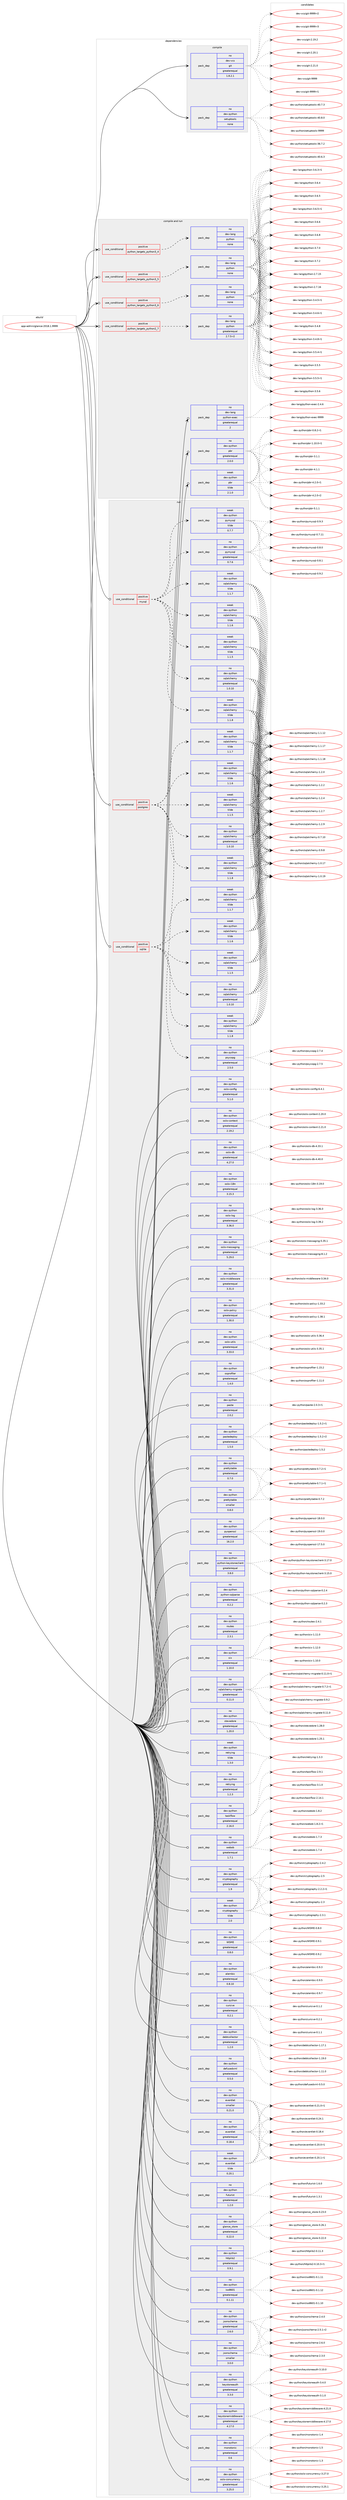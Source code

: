 digraph prolog {

# *************
# Graph options
# *************

newrank=true;
concentrate=true;
compound=true;
graph [rankdir=LR,fontname=Helvetica,fontsize=10,ranksep=1.5];#, ranksep=2.5, nodesep=0.2];
edge  [arrowhead=vee];
node  [fontname=Helvetica,fontsize=10];

# **********
# The ebuild
# **********

subgraph cluster_leftcol {
color=gray;
rank=same;
label=<<i>ebuild</i>>;
id [label="app-admin/glance-2018.1.9999", color=red, width=4, href="../app-admin/glance-2018.1.9999.svg"];
}

# ****************
# The dependencies
# ****************

subgraph cluster_midcol {
color=gray;
label=<<i>dependencies</i>>;
subgraph cluster_compile {
fillcolor="#eeeeee";
style=filled;
label=<<i>compile</i>>;
subgraph pack901203 {
dependency1265871 [label=<<TABLE BORDER="0" CELLBORDER="1" CELLSPACING="0" CELLPADDING="4" WIDTH="220"><TR><TD ROWSPAN="6" CELLPADDING="30">pack_dep</TD></TR><TR><TD WIDTH="110">no</TD></TR><TR><TD>dev-python</TD></TR><TR><TD>setuptools</TD></TR><TR><TD>none</TD></TR><TR><TD></TD></TR></TABLE>>, shape=none, color=blue];
}
id:e -> dependency1265871:w [weight=20,style="solid",arrowhead="vee"];
subgraph pack901204 {
dependency1265872 [label=<<TABLE BORDER="0" CELLBORDER="1" CELLSPACING="0" CELLPADDING="4" WIDTH="220"><TR><TD ROWSPAN="6" CELLPADDING="30">pack_dep</TD></TR><TR><TD WIDTH="110">no</TD></TR><TR><TD>dev-vcs</TD></TR><TR><TD>git</TD></TR><TR><TD>greaterequal</TD></TR><TR><TD>1.8.2.1</TD></TR></TABLE>>, shape=none, color=blue];
}
id:e -> dependency1265872:w [weight=20,style="solid",arrowhead="vee"];
}
subgraph cluster_compileandrun {
fillcolor="#eeeeee";
style=filled;
label=<<i>compile and run</i>>;
subgraph cond345040 {
dependency1265873 [label=<<TABLE BORDER="0" CELLBORDER="1" CELLSPACING="0" CELLPADDING="4"><TR><TD ROWSPAN="3" CELLPADDING="10">use_conditional</TD></TR><TR><TD>positive</TD></TR><TR><TD>python_targets_python2_7</TD></TR></TABLE>>, shape=none, color=red];
subgraph pack901205 {
dependency1265874 [label=<<TABLE BORDER="0" CELLBORDER="1" CELLSPACING="0" CELLPADDING="4" WIDTH="220"><TR><TD ROWSPAN="6" CELLPADDING="30">pack_dep</TD></TR><TR><TD WIDTH="110">no</TD></TR><TR><TD>dev-lang</TD></TR><TR><TD>python</TD></TR><TR><TD>greaterequal</TD></TR><TR><TD>2.7.5-r2</TD></TR></TABLE>>, shape=none, color=blue];
}
dependency1265873:e -> dependency1265874:w [weight=20,style="dashed",arrowhead="vee"];
}
id:e -> dependency1265873:w [weight=20,style="solid",arrowhead="odotvee"];
subgraph cond345041 {
dependency1265875 [label=<<TABLE BORDER="0" CELLBORDER="1" CELLSPACING="0" CELLPADDING="4"><TR><TD ROWSPAN="3" CELLPADDING="10">use_conditional</TD></TR><TR><TD>positive</TD></TR><TR><TD>python_targets_python3_4</TD></TR></TABLE>>, shape=none, color=red];
subgraph pack901206 {
dependency1265876 [label=<<TABLE BORDER="0" CELLBORDER="1" CELLSPACING="0" CELLPADDING="4" WIDTH="220"><TR><TD ROWSPAN="6" CELLPADDING="30">pack_dep</TD></TR><TR><TD WIDTH="110">no</TD></TR><TR><TD>dev-lang</TD></TR><TR><TD>python</TD></TR><TR><TD>none</TD></TR><TR><TD></TD></TR></TABLE>>, shape=none, color=blue];
}
dependency1265875:e -> dependency1265876:w [weight=20,style="dashed",arrowhead="vee"];
}
id:e -> dependency1265875:w [weight=20,style="solid",arrowhead="odotvee"];
subgraph cond345042 {
dependency1265877 [label=<<TABLE BORDER="0" CELLBORDER="1" CELLSPACING="0" CELLPADDING="4"><TR><TD ROWSPAN="3" CELLPADDING="10">use_conditional</TD></TR><TR><TD>positive</TD></TR><TR><TD>python_targets_python3_5</TD></TR></TABLE>>, shape=none, color=red];
subgraph pack901207 {
dependency1265878 [label=<<TABLE BORDER="0" CELLBORDER="1" CELLSPACING="0" CELLPADDING="4" WIDTH="220"><TR><TD ROWSPAN="6" CELLPADDING="30">pack_dep</TD></TR><TR><TD WIDTH="110">no</TD></TR><TR><TD>dev-lang</TD></TR><TR><TD>python</TD></TR><TR><TD>none</TD></TR><TR><TD></TD></TR></TABLE>>, shape=none, color=blue];
}
dependency1265877:e -> dependency1265878:w [weight=20,style="dashed",arrowhead="vee"];
}
id:e -> dependency1265877:w [weight=20,style="solid",arrowhead="odotvee"];
subgraph cond345043 {
dependency1265879 [label=<<TABLE BORDER="0" CELLBORDER="1" CELLSPACING="0" CELLPADDING="4"><TR><TD ROWSPAN="3" CELLPADDING="10">use_conditional</TD></TR><TR><TD>positive</TD></TR><TR><TD>python_targets_python3_6</TD></TR></TABLE>>, shape=none, color=red];
subgraph pack901208 {
dependency1265880 [label=<<TABLE BORDER="0" CELLBORDER="1" CELLSPACING="0" CELLPADDING="4" WIDTH="220"><TR><TD ROWSPAN="6" CELLPADDING="30">pack_dep</TD></TR><TR><TD WIDTH="110">no</TD></TR><TR><TD>dev-lang</TD></TR><TR><TD>python</TD></TR><TR><TD>none</TD></TR><TR><TD></TD></TR></TABLE>>, shape=none, color=blue];
}
dependency1265879:e -> dependency1265880:w [weight=20,style="dashed",arrowhead="vee"];
}
id:e -> dependency1265879:w [weight=20,style="solid",arrowhead="odotvee"];
subgraph pack901209 {
dependency1265881 [label=<<TABLE BORDER="0" CELLBORDER="1" CELLSPACING="0" CELLPADDING="4" WIDTH="220"><TR><TD ROWSPAN="6" CELLPADDING="30">pack_dep</TD></TR><TR><TD WIDTH="110">no</TD></TR><TR><TD>dev-lang</TD></TR><TR><TD>python-exec</TD></TR><TR><TD>greaterequal</TD></TR><TR><TD>2</TD></TR></TABLE>>, shape=none, color=blue];
}
id:e -> dependency1265881:w [weight=20,style="solid",arrowhead="odotvee"];
subgraph pack901210 {
dependency1265882 [label=<<TABLE BORDER="0" CELLBORDER="1" CELLSPACING="0" CELLPADDING="4" WIDTH="220"><TR><TD ROWSPAN="6" CELLPADDING="30">pack_dep</TD></TR><TR><TD WIDTH="110">no</TD></TR><TR><TD>dev-python</TD></TR><TR><TD>pbr</TD></TR><TR><TD>greaterequal</TD></TR><TR><TD>2.0.0</TD></TR></TABLE>>, shape=none, color=blue];
}
id:e -> dependency1265882:w [weight=20,style="solid",arrowhead="odotvee"];
subgraph pack901211 {
dependency1265883 [label=<<TABLE BORDER="0" CELLBORDER="1" CELLSPACING="0" CELLPADDING="4" WIDTH="220"><TR><TD ROWSPAN="6" CELLPADDING="30">pack_dep</TD></TR><TR><TD WIDTH="110">weak</TD></TR><TR><TD>dev-python</TD></TR><TR><TD>pbr</TD></TR><TR><TD>tilde</TD></TR><TR><TD>2.1.0</TD></TR></TABLE>>, shape=none, color=blue];
}
id:e -> dependency1265883:w [weight=20,style="solid",arrowhead="odotvee"];
}
subgraph cluster_run {
fillcolor="#eeeeee";
style=filled;
label=<<i>run</i>>;
subgraph cond345044 {
dependency1265884 [label=<<TABLE BORDER="0" CELLBORDER="1" CELLSPACING="0" CELLPADDING="4"><TR><TD ROWSPAN="3" CELLPADDING="10">use_conditional</TD></TR><TR><TD>positive</TD></TR><TR><TD>mysql</TD></TR></TABLE>>, shape=none, color=red];
subgraph pack901212 {
dependency1265885 [label=<<TABLE BORDER="0" CELLBORDER="1" CELLSPACING="0" CELLPADDING="4" WIDTH="220"><TR><TD ROWSPAN="6" CELLPADDING="30">pack_dep</TD></TR><TR><TD WIDTH="110">no</TD></TR><TR><TD>dev-python</TD></TR><TR><TD>pymysql</TD></TR><TR><TD>greaterequal</TD></TR><TR><TD>0.7.6</TD></TR></TABLE>>, shape=none, color=blue];
}
dependency1265884:e -> dependency1265885:w [weight=20,style="dashed",arrowhead="vee"];
subgraph pack901213 {
dependency1265886 [label=<<TABLE BORDER="0" CELLBORDER="1" CELLSPACING="0" CELLPADDING="4" WIDTH="220"><TR><TD ROWSPAN="6" CELLPADDING="30">pack_dep</TD></TR><TR><TD WIDTH="110">weak</TD></TR><TR><TD>dev-python</TD></TR><TR><TD>pymysql</TD></TR><TR><TD>tilde</TD></TR><TR><TD>0.7.7</TD></TR></TABLE>>, shape=none, color=blue];
}
dependency1265884:e -> dependency1265886:w [weight=20,style="dashed",arrowhead="vee"];
subgraph pack901214 {
dependency1265887 [label=<<TABLE BORDER="0" CELLBORDER="1" CELLSPACING="0" CELLPADDING="4" WIDTH="220"><TR><TD ROWSPAN="6" CELLPADDING="30">pack_dep</TD></TR><TR><TD WIDTH="110">no</TD></TR><TR><TD>dev-python</TD></TR><TR><TD>sqlalchemy</TD></TR><TR><TD>greaterequal</TD></TR><TR><TD>1.0.10</TD></TR></TABLE>>, shape=none, color=blue];
}
dependency1265884:e -> dependency1265887:w [weight=20,style="dashed",arrowhead="vee"];
subgraph pack901215 {
dependency1265888 [label=<<TABLE BORDER="0" CELLBORDER="1" CELLSPACING="0" CELLPADDING="4" WIDTH="220"><TR><TD ROWSPAN="6" CELLPADDING="30">pack_dep</TD></TR><TR><TD WIDTH="110">weak</TD></TR><TR><TD>dev-python</TD></TR><TR><TD>sqlalchemy</TD></TR><TR><TD>tilde</TD></TR><TR><TD>1.1.5</TD></TR></TABLE>>, shape=none, color=blue];
}
dependency1265884:e -> dependency1265888:w [weight=20,style="dashed",arrowhead="vee"];
subgraph pack901216 {
dependency1265889 [label=<<TABLE BORDER="0" CELLBORDER="1" CELLSPACING="0" CELLPADDING="4" WIDTH="220"><TR><TD ROWSPAN="6" CELLPADDING="30">pack_dep</TD></TR><TR><TD WIDTH="110">weak</TD></TR><TR><TD>dev-python</TD></TR><TR><TD>sqlalchemy</TD></TR><TR><TD>tilde</TD></TR><TR><TD>1.1.6</TD></TR></TABLE>>, shape=none, color=blue];
}
dependency1265884:e -> dependency1265889:w [weight=20,style="dashed",arrowhead="vee"];
subgraph pack901217 {
dependency1265890 [label=<<TABLE BORDER="0" CELLBORDER="1" CELLSPACING="0" CELLPADDING="4" WIDTH="220"><TR><TD ROWSPAN="6" CELLPADDING="30">pack_dep</TD></TR><TR><TD WIDTH="110">weak</TD></TR><TR><TD>dev-python</TD></TR><TR><TD>sqlalchemy</TD></TR><TR><TD>tilde</TD></TR><TR><TD>1.1.7</TD></TR></TABLE>>, shape=none, color=blue];
}
dependency1265884:e -> dependency1265890:w [weight=20,style="dashed",arrowhead="vee"];
subgraph pack901218 {
dependency1265891 [label=<<TABLE BORDER="0" CELLBORDER="1" CELLSPACING="0" CELLPADDING="4" WIDTH="220"><TR><TD ROWSPAN="6" CELLPADDING="30">pack_dep</TD></TR><TR><TD WIDTH="110">weak</TD></TR><TR><TD>dev-python</TD></TR><TR><TD>sqlalchemy</TD></TR><TR><TD>tilde</TD></TR><TR><TD>1.1.8</TD></TR></TABLE>>, shape=none, color=blue];
}
dependency1265884:e -> dependency1265891:w [weight=20,style="dashed",arrowhead="vee"];
}
id:e -> dependency1265884:w [weight=20,style="solid",arrowhead="odot"];
subgraph cond345045 {
dependency1265892 [label=<<TABLE BORDER="0" CELLBORDER="1" CELLSPACING="0" CELLPADDING="4"><TR><TD ROWSPAN="3" CELLPADDING="10">use_conditional</TD></TR><TR><TD>positive</TD></TR><TR><TD>postgres</TD></TR></TABLE>>, shape=none, color=red];
subgraph pack901219 {
dependency1265893 [label=<<TABLE BORDER="0" CELLBORDER="1" CELLSPACING="0" CELLPADDING="4" WIDTH="220"><TR><TD ROWSPAN="6" CELLPADDING="30">pack_dep</TD></TR><TR><TD WIDTH="110">no</TD></TR><TR><TD>dev-python</TD></TR><TR><TD>psycopg</TD></TR><TR><TD>greaterequal</TD></TR><TR><TD>2.5.0</TD></TR></TABLE>>, shape=none, color=blue];
}
dependency1265892:e -> dependency1265893:w [weight=20,style="dashed",arrowhead="vee"];
subgraph pack901220 {
dependency1265894 [label=<<TABLE BORDER="0" CELLBORDER="1" CELLSPACING="0" CELLPADDING="4" WIDTH="220"><TR><TD ROWSPAN="6" CELLPADDING="30">pack_dep</TD></TR><TR><TD WIDTH="110">no</TD></TR><TR><TD>dev-python</TD></TR><TR><TD>sqlalchemy</TD></TR><TR><TD>greaterequal</TD></TR><TR><TD>1.0.10</TD></TR></TABLE>>, shape=none, color=blue];
}
dependency1265892:e -> dependency1265894:w [weight=20,style="dashed",arrowhead="vee"];
subgraph pack901221 {
dependency1265895 [label=<<TABLE BORDER="0" CELLBORDER="1" CELLSPACING="0" CELLPADDING="4" WIDTH="220"><TR><TD ROWSPAN="6" CELLPADDING="30">pack_dep</TD></TR><TR><TD WIDTH="110">weak</TD></TR><TR><TD>dev-python</TD></TR><TR><TD>sqlalchemy</TD></TR><TR><TD>tilde</TD></TR><TR><TD>1.1.5</TD></TR></TABLE>>, shape=none, color=blue];
}
dependency1265892:e -> dependency1265895:w [weight=20,style="dashed",arrowhead="vee"];
subgraph pack901222 {
dependency1265896 [label=<<TABLE BORDER="0" CELLBORDER="1" CELLSPACING="0" CELLPADDING="4" WIDTH="220"><TR><TD ROWSPAN="6" CELLPADDING="30">pack_dep</TD></TR><TR><TD WIDTH="110">weak</TD></TR><TR><TD>dev-python</TD></TR><TR><TD>sqlalchemy</TD></TR><TR><TD>tilde</TD></TR><TR><TD>1.1.6</TD></TR></TABLE>>, shape=none, color=blue];
}
dependency1265892:e -> dependency1265896:w [weight=20,style="dashed",arrowhead="vee"];
subgraph pack901223 {
dependency1265897 [label=<<TABLE BORDER="0" CELLBORDER="1" CELLSPACING="0" CELLPADDING="4" WIDTH="220"><TR><TD ROWSPAN="6" CELLPADDING="30">pack_dep</TD></TR><TR><TD WIDTH="110">weak</TD></TR><TR><TD>dev-python</TD></TR><TR><TD>sqlalchemy</TD></TR><TR><TD>tilde</TD></TR><TR><TD>1.1.7</TD></TR></TABLE>>, shape=none, color=blue];
}
dependency1265892:e -> dependency1265897:w [weight=20,style="dashed",arrowhead="vee"];
subgraph pack901224 {
dependency1265898 [label=<<TABLE BORDER="0" CELLBORDER="1" CELLSPACING="0" CELLPADDING="4" WIDTH="220"><TR><TD ROWSPAN="6" CELLPADDING="30">pack_dep</TD></TR><TR><TD WIDTH="110">weak</TD></TR><TR><TD>dev-python</TD></TR><TR><TD>sqlalchemy</TD></TR><TR><TD>tilde</TD></TR><TR><TD>1.1.8</TD></TR></TABLE>>, shape=none, color=blue];
}
dependency1265892:e -> dependency1265898:w [weight=20,style="dashed",arrowhead="vee"];
}
id:e -> dependency1265892:w [weight=20,style="solid",arrowhead="odot"];
subgraph cond345046 {
dependency1265899 [label=<<TABLE BORDER="0" CELLBORDER="1" CELLSPACING="0" CELLPADDING="4"><TR><TD ROWSPAN="3" CELLPADDING="10">use_conditional</TD></TR><TR><TD>positive</TD></TR><TR><TD>sqlite</TD></TR></TABLE>>, shape=none, color=red];
subgraph pack901225 {
dependency1265900 [label=<<TABLE BORDER="0" CELLBORDER="1" CELLSPACING="0" CELLPADDING="4" WIDTH="220"><TR><TD ROWSPAN="6" CELLPADDING="30">pack_dep</TD></TR><TR><TD WIDTH="110">no</TD></TR><TR><TD>dev-python</TD></TR><TR><TD>sqlalchemy</TD></TR><TR><TD>greaterequal</TD></TR><TR><TD>1.0.10</TD></TR></TABLE>>, shape=none, color=blue];
}
dependency1265899:e -> dependency1265900:w [weight=20,style="dashed",arrowhead="vee"];
subgraph pack901226 {
dependency1265901 [label=<<TABLE BORDER="0" CELLBORDER="1" CELLSPACING="0" CELLPADDING="4" WIDTH="220"><TR><TD ROWSPAN="6" CELLPADDING="30">pack_dep</TD></TR><TR><TD WIDTH="110">weak</TD></TR><TR><TD>dev-python</TD></TR><TR><TD>sqlalchemy</TD></TR><TR><TD>tilde</TD></TR><TR><TD>1.1.5</TD></TR></TABLE>>, shape=none, color=blue];
}
dependency1265899:e -> dependency1265901:w [weight=20,style="dashed",arrowhead="vee"];
subgraph pack901227 {
dependency1265902 [label=<<TABLE BORDER="0" CELLBORDER="1" CELLSPACING="0" CELLPADDING="4" WIDTH="220"><TR><TD ROWSPAN="6" CELLPADDING="30">pack_dep</TD></TR><TR><TD WIDTH="110">weak</TD></TR><TR><TD>dev-python</TD></TR><TR><TD>sqlalchemy</TD></TR><TR><TD>tilde</TD></TR><TR><TD>1.1.6</TD></TR></TABLE>>, shape=none, color=blue];
}
dependency1265899:e -> dependency1265902:w [weight=20,style="dashed",arrowhead="vee"];
subgraph pack901228 {
dependency1265903 [label=<<TABLE BORDER="0" CELLBORDER="1" CELLSPACING="0" CELLPADDING="4" WIDTH="220"><TR><TD ROWSPAN="6" CELLPADDING="30">pack_dep</TD></TR><TR><TD WIDTH="110">weak</TD></TR><TR><TD>dev-python</TD></TR><TR><TD>sqlalchemy</TD></TR><TR><TD>tilde</TD></TR><TR><TD>1.1.7</TD></TR></TABLE>>, shape=none, color=blue];
}
dependency1265899:e -> dependency1265903:w [weight=20,style="dashed",arrowhead="vee"];
subgraph pack901229 {
dependency1265904 [label=<<TABLE BORDER="0" CELLBORDER="1" CELLSPACING="0" CELLPADDING="4" WIDTH="220"><TR><TD ROWSPAN="6" CELLPADDING="30">pack_dep</TD></TR><TR><TD WIDTH="110">weak</TD></TR><TR><TD>dev-python</TD></TR><TR><TD>sqlalchemy</TD></TR><TR><TD>tilde</TD></TR><TR><TD>1.1.8</TD></TR></TABLE>>, shape=none, color=blue];
}
dependency1265899:e -> dependency1265904:w [weight=20,style="dashed",arrowhead="vee"];
}
id:e -> dependency1265899:w [weight=20,style="solid",arrowhead="odot"];
subgraph pack901230 {
dependency1265905 [label=<<TABLE BORDER="0" CELLBORDER="1" CELLSPACING="0" CELLPADDING="4" WIDTH="220"><TR><TD ROWSPAN="6" CELLPADDING="30">pack_dep</TD></TR><TR><TD WIDTH="110">no</TD></TR><TR><TD>dev-python</TD></TR><TR><TD>WSME</TD></TR><TR><TD>greaterequal</TD></TR><TR><TD>0.8.0</TD></TR></TABLE>>, shape=none, color=blue];
}
id:e -> dependency1265905:w [weight=20,style="solid",arrowhead="odot"];
subgraph pack901231 {
dependency1265906 [label=<<TABLE BORDER="0" CELLBORDER="1" CELLSPACING="0" CELLPADDING="4" WIDTH="220"><TR><TD ROWSPAN="6" CELLPADDING="30">pack_dep</TD></TR><TR><TD WIDTH="110">no</TD></TR><TR><TD>dev-python</TD></TR><TR><TD>alembic</TD></TR><TR><TD>greaterequal</TD></TR><TR><TD>0.8.10</TD></TR></TABLE>>, shape=none, color=blue];
}
id:e -> dependency1265906:w [weight=20,style="solid",arrowhead="odot"];
subgraph pack901232 {
dependency1265907 [label=<<TABLE BORDER="0" CELLBORDER="1" CELLSPACING="0" CELLPADDING="4" WIDTH="220"><TR><TD ROWSPAN="6" CELLPADDING="30">pack_dep</TD></TR><TR><TD WIDTH="110">no</TD></TR><TR><TD>dev-python</TD></TR><TR><TD>cryptography</TD></TR><TR><TD>greaterequal</TD></TR><TR><TD>1.9</TD></TR></TABLE>>, shape=none, color=blue];
}
id:e -> dependency1265907:w [weight=20,style="solid",arrowhead="odot"];
subgraph pack901233 {
dependency1265908 [label=<<TABLE BORDER="0" CELLBORDER="1" CELLSPACING="0" CELLPADDING="4" WIDTH="220"><TR><TD ROWSPAN="6" CELLPADDING="30">pack_dep</TD></TR><TR><TD WIDTH="110">no</TD></TR><TR><TD>dev-python</TD></TR><TR><TD>cursive</TD></TR><TR><TD>greaterequal</TD></TR><TR><TD>0.2.1</TD></TR></TABLE>>, shape=none, color=blue];
}
id:e -> dependency1265908:w [weight=20,style="solid",arrowhead="odot"];
subgraph pack901234 {
dependency1265909 [label=<<TABLE BORDER="0" CELLBORDER="1" CELLSPACING="0" CELLPADDING="4" WIDTH="220"><TR><TD ROWSPAN="6" CELLPADDING="30">pack_dep</TD></TR><TR><TD WIDTH="110">no</TD></TR><TR><TD>dev-python</TD></TR><TR><TD>debtcollector</TD></TR><TR><TD>greaterequal</TD></TR><TR><TD>1.2.0</TD></TR></TABLE>>, shape=none, color=blue];
}
id:e -> dependency1265909:w [weight=20,style="solid",arrowhead="odot"];
subgraph pack901235 {
dependency1265910 [label=<<TABLE BORDER="0" CELLBORDER="1" CELLSPACING="0" CELLPADDING="4" WIDTH="220"><TR><TD ROWSPAN="6" CELLPADDING="30">pack_dep</TD></TR><TR><TD WIDTH="110">no</TD></TR><TR><TD>dev-python</TD></TR><TR><TD>defusedxml</TD></TR><TR><TD>greaterequal</TD></TR><TR><TD>0.5.0</TD></TR></TABLE>>, shape=none, color=blue];
}
id:e -> dependency1265910:w [weight=20,style="solid",arrowhead="odot"];
subgraph pack901236 {
dependency1265911 [label=<<TABLE BORDER="0" CELLBORDER="1" CELLSPACING="0" CELLPADDING="4" WIDTH="220"><TR><TD ROWSPAN="6" CELLPADDING="30">pack_dep</TD></TR><TR><TD WIDTH="110">no</TD></TR><TR><TD>dev-python</TD></TR><TR><TD>eventlet</TD></TR><TR><TD>greaterequal</TD></TR><TR><TD>0.18.4</TD></TR></TABLE>>, shape=none, color=blue];
}
id:e -> dependency1265911:w [weight=20,style="solid",arrowhead="odot"];
subgraph pack901237 {
dependency1265912 [label=<<TABLE BORDER="0" CELLBORDER="1" CELLSPACING="0" CELLPADDING="4" WIDTH="220"><TR><TD ROWSPAN="6" CELLPADDING="30">pack_dep</TD></TR><TR><TD WIDTH="110">no</TD></TR><TR><TD>dev-python</TD></TR><TR><TD>eventlet</TD></TR><TR><TD>smaller</TD></TR><TR><TD>0.21.0</TD></TR></TABLE>>, shape=none, color=blue];
}
id:e -> dependency1265912:w [weight=20,style="solid",arrowhead="odot"];
subgraph pack901238 {
dependency1265913 [label=<<TABLE BORDER="0" CELLBORDER="1" CELLSPACING="0" CELLPADDING="4" WIDTH="220"><TR><TD ROWSPAN="6" CELLPADDING="30">pack_dep</TD></TR><TR><TD WIDTH="110">no</TD></TR><TR><TD>dev-python</TD></TR><TR><TD>futurist</TD></TR><TR><TD>greaterequal</TD></TR><TR><TD>1.2.0</TD></TR></TABLE>>, shape=none, color=blue];
}
id:e -> dependency1265913:w [weight=20,style="solid",arrowhead="odot"];
subgraph pack901239 {
dependency1265914 [label=<<TABLE BORDER="0" CELLBORDER="1" CELLSPACING="0" CELLPADDING="4" WIDTH="220"><TR><TD ROWSPAN="6" CELLPADDING="30">pack_dep</TD></TR><TR><TD WIDTH="110">no</TD></TR><TR><TD>dev-python</TD></TR><TR><TD>glance_store</TD></TR><TR><TD>greaterequal</TD></TR><TR><TD>0.22.0</TD></TR></TABLE>>, shape=none, color=blue];
}
id:e -> dependency1265914:w [weight=20,style="solid",arrowhead="odot"];
subgraph pack901240 {
dependency1265915 [label=<<TABLE BORDER="0" CELLBORDER="1" CELLSPACING="0" CELLPADDING="4" WIDTH="220"><TR><TD ROWSPAN="6" CELLPADDING="30">pack_dep</TD></TR><TR><TD WIDTH="110">no</TD></TR><TR><TD>dev-python</TD></TR><TR><TD>httplib2</TD></TR><TR><TD>greaterequal</TD></TR><TR><TD>0.9.1</TD></TR></TABLE>>, shape=none, color=blue];
}
id:e -> dependency1265915:w [weight=20,style="solid",arrowhead="odot"];
subgraph pack901241 {
dependency1265916 [label=<<TABLE BORDER="0" CELLBORDER="1" CELLSPACING="0" CELLPADDING="4" WIDTH="220"><TR><TD ROWSPAN="6" CELLPADDING="30">pack_dep</TD></TR><TR><TD WIDTH="110">no</TD></TR><TR><TD>dev-python</TD></TR><TR><TD>iso8601</TD></TR><TR><TD>greaterequal</TD></TR><TR><TD>0.1.11</TD></TR></TABLE>>, shape=none, color=blue];
}
id:e -> dependency1265916:w [weight=20,style="solid",arrowhead="odot"];
subgraph pack901242 {
dependency1265917 [label=<<TABLE BORDER="0" CELLBORDER="1" CELLSPACING="0" CELLPADDING="4" WIDTH="220"><TR><TD ROWSPAN="6" CELLPADDING="30">pack_dep</TD></TR><TR><TD WIDTH="110">no</TD></TR><TR><TD>dev-python</TD></TR><TR><TD>jsonschema</TD></TR><TR><TD>greaterequal</TD></TR><TR><TD>2.6.0</TD></TR></TABLE>>, shape=none, color=blue];
}
id:e -> dependency1265917:w [weight=20,style="solid",arrowhead="odot"];
subgraph pack901243 {
dependency1265918 [label=<<TABLE BORDER="0" CELLBORDER="1" CELLSPACING="0" CELLPADDING="4" WIDTH="220"><TR><TD ROWSPAN="6" CELLPADDING="30">pack_dep</TD></TR><TR><TD WIDTH="110">no</TD></TR><TR><TD>dev-python</TD></TR><TR><TD>jsonschema</TD></TR><TR><TD>smaller</TD></TR><TR><TD>3.0.0</TD></TR></TABLE>>, shape=none, color=blue];
}
id:e -> dependency1265918:w [weight=20,style="solid",arrowhead="odot"];
subgraph pack901244 {
dependency1265919 [label=<<TABLE BORDER="0" CELLBORDER="1" CELLSPACING="0" CELLPADDING="4" WIDTH="220"><TR><TD ROWSPAN="6" CELLPADDING="30">pack_dep</TD></TR><TR><TD WIDTH="110">no</TD></TR><TR><TD>dev-python</TD></TR><TR><TD>keystoneauth</TD></TR><TR><TD>greaterequal</TD></TR><TR><TD>3.3.0</TD></TR></TABLE>>, shape=none, color=blue];
}
id:e -> dependency1265919:w [weight=20,style="solid",arrowhead="odot"];
subgraph pack901245 {
dependency1265920 [label=<<TABLE BORDER="0" CELLBORDER="1" CELLSPACING="0" CELLPADDING="4" WIDTH="220"><TR><TD ROWSPAN="6" CELLPADDING="30">pack_dep</TD></TR><TR><TD WIDTH="110">no</TD></TR><TR><TD>dev-python</TD></TR><TR><TD>keystonemiddleware</TD></TR><TR><TD>greaterequal</TD></TR><TR><TD>4.17.0</TD></TR></TABLE>>, shape=none, color=blue];
}
id:e -> dependency1265920:w [weight=20,style="solid",arrowhead="odot"];
subgraph pack901246 {
dependency1265921 [label=<<TABLE BORDER="0" CELLBORDER="1" CELLSPACING="0" CELLPADDING="4" WIDTH="220"><TR><TD ROWSPAN="6" CELLPADDING="30">pack_dep</TD></TR><TR><TD WIDTH="110">no</TD></TR><TR><TD>dev-python</TD></TR><TR><TD>monotonic</TD></TR><TR><TD>greaterequal</TD></TR><TR><TD>0.6</TD></TR></TABLE>>, shape=none, color=blue];
}
id:e -> dependency1265921:w [weight=20,style="solid",arrowhead="odot"];
subgraph pack901247 {
dependency1265922 [label=<<TABLE BORDER="0" CELLBORDER="1" CELLSPACING="0" CELLPADDING="4" WIDTH="220"><TR><TD ROWSPAN="6" CELLPADDING="30">pack_dep</TD></TR><TR><TD WIDTH="110">no</TD></TR><TR><TD>dev-python</TD></TR><TR><TD>oslo-concurrency</TD></TR><TR><TD>greaterequal</TD></TR><TR><TD>3.25.0</TD></TR></TABLE>>, shape=none, color=blue];
}
id:e -> dependency1265922:w [weight=20,style="solid",arrowhead="odot"];
subgraph pack901248 {
dependency1265923 [label=<<TABLE BORDER="0" CELLBORDER="1" CELLSPACING="0" CELLPADDING="4" WIDTH="220"><TR><TD ROWSPAN="6" CELLPADDING="30">pack_dep</TD></TR><TR><TD WIDTH="110">no</TD></TR><TR><TD>dev-python</TD></TR><TR><TD>oslo-config</TD></TR><TR><TD>greaterequal</TD></TR><TR><TD>5.1.0</TD></TR></TABLE>>, shape=none, color=blue];
}
id:e -> dependency1265923:w [weight=20,style="solid",arrowhead="odot"];
subgraph pack901249 {
dependency1265924 [label=<<TABLE BORDER="0" CELLBORDER="1" CELLSPACING="0" CELLPADDING="4" WIDTH="220"><TR><TD ROWSPAN="6" CELLPADDING="30">pack_dep</TD></TR><TR><TD WIDTH="110">no</TD></TR><TR><TD>dev-python</TD></TR><TR><TD>oslo-context</TD></TR><TR><TD>greaterequal</TD></TR><TR><TD>2.19.2</TD></TR></TABLE>>, shape=none, color=blue];
}
id:e -> dependency1265924:w [weight=20,style="solid",arrowhead="odot"];
subgraph pack901250 {
dependency1265925 [label=<<TABLE BORDER="0" CELLBORDER="1" CELLSPACING="0" CELLPADDING="4" WIDTH="220"><TR><TD ROWSPAN="6" CELLPADDING="30">pack_dep</TD></TR><TR><TD WIDTH="110">no</TD></TR><TR><TD>dev-python</TD></TR><TR><TD>oslo-db</TD></TR><TR><TD>greaterequal</TD></TR><TR><TD>4.27.0</TD></TR></TABLE>>, shape=none, color=blue];
}
id:e -> dependency1265925:w [weight=20,style="solid",arrowhead="odot"];
subgraph pack901251 {
dependency1265926 [label=<<TABLE BORDER="0" CELLBORDER="1" CELLSPACING="0" CELLPADDING="4" WIDTH="220"><TR><TD ROWSPAN="6" CELLPADDING="30">pack_dep</TD></TR><TR><TD WIDTH="110">no</TD></TR><TR><TD>dev-python</TD></TR><TR><TD>oslo-i18n</TD></TR><TR><TD>greaterequal</TD></TR><TR><TD>3.15.3</TD></TR></TABLE>>, shape=none, color=blue];
}
id:e -> dependency1265926:w [weight=20,style="solid",arrowhead="odot"];
subgraph pack901252 {
dependency1265927 [label=<<TABLE BORDER="0" CELLBORDER="1" CELLSPACING="0" CELLPADDING="4" WIDTH="220"><TR><TD ROWSPAN="6" CELLPADDING="30">pack_dep</TD></TR><TR><TD WIDTH="110">no</TD></TR><TR><TD>dev-python</TD></TR><TR><TD>oslo-log</TD></TR><TR><TD>greaterequal</TD></TR><TR><TD>3.36.0</TD></TR></TABLE>>, shape=none, color=blue];
}
id:e -> dependency1265927:w [weight=20,style="solid",arrowhead="odot"];
subgraph pack901253 {
dependency1265928 [label=<<TABLE BORDER="0" CELLBORDER="1" CELLSPACING="0" CELLPADDING="4" WIDTH="220"><TR><TD ROWSPAN="6" CELLPADDING="30">pack_dep</TD></TR><TR><TD WIDTH="110">no</TD></TR><TR><TD>dev-python</TD></TR><TR><TD>oslo-messaging</TD></TR><TR><TD>greaterequal</TD></TR><TR><TD>5.29.0</TD></TR></TABLE>>, shape=none, color=blue];
}
id:e -> dependency1265928:w [weight=20,style="solid",arrowhead="odot"];
subgraph pack901254 {
dependency1265929 [label=<<TABLE BORDER="0" CELLBORDER="1" CELLSPACING="0" CELLPADDING="4" WIDTH="220"><TR><TD ROWSPAN="6" CELLPADDING="30">pack_dep</TD></TR><TR><TD WIDTH="110">no</TD></TR><TR><TD>dev-python</TD></TR><TR><TD>oslo-middleware</TD></TR><TR><TD>greaterequal</TD></TR><TR><TD>3.31.0</TD></TR></TABLE>>, shape=none, color=blue];
}
id:e -> dependency1265929:w [weight=20,style="solid",arrowhead="odot"];
subgraph pack901255 {
dependency1265930 [label=<<TABLE BORDER="0" CELLBORDER="1" CELLSPACING="0" CELLPADDING="4" WIDTH="220"><TR><TD ROWSPAN="6" CELLPADDING="30">pack_dep</TD></TR><TR><TD WIDTH="110">no</TD></TR><TR><TD>dev-python</TD></TR><TR><TD>oslo-policy</TD></TR><TR><TD>greaterequal</TD></TR><TR><TD>1.30.0</TD></TR></TABLE>>, shape=none, color=blue];
}
id:e -> dependency1265930:w [weight=20,style="solid",arrowhead="odot"];
subgraph pack901256 {
dependency1265931 [label=<<TABLE BORDER="0" CELLBORDER="1" CELLSPACING="0" CELLPADDING="4" WIDTH="220"><TR><TD ROWSPAN="6" CELLPADDING="30">pack_dep</TD></TR><TR><TD WIDTH="110">no</TD></TR><TR><TD>dev-python</TD></TR><TR><TD>oslo-utils</TD></TR><TR><TD>greaterequal</TD></TR><TR><TD>3.33.0</TD></TR></TABLE>>, shape=none, color=blue];
}
id:e -> dependency1265931:w [weight=20,style="solid",arrowhead="odot"];
subgraph pack901257 {
dependency1265932 [label=<<TABLE BORDER="0" CELLBORDER="1" CELLSPACING="0" CELLPADDING="4" WIDTH="220"><TR><TD ROWSPAN="6" CELLPADDING="30">pack_dep</TD></TR><TR><TD WIDTH="110">no</TD></TR><TR><TD>dev-python</TD></TR><TR><TD>osprofiler</TD></TR><TR><TD>greaterequal</TD></TR><TR><TD>1.4.0</TD></TR></TABLE>>, shape=none, color=blue];
}
id:e -> dependency1265932:w [weight=20,style="solid",arrowhead="odot"];
subgraph pack901258 {
dependency1265933 [label=<<TABLE BORDER="0" CELLBORDER="1" CELLSPACING="0" CELLPADDING="4" WIDTH="220"><TR><TD ROWSPAN="6" CELLPADDING="30">pack_dep</TD></TR><TR><TD WIDTH="110">no</TD></TR><TR><TD>dev-python</TD></TR><TR><TD>paste</TD></TR><TR><TD>greaterequal</TD></TR><TR><TD>2.0.2</TD></TR></TABLE>>, shape=none, color=blue];
}
id:e -> dependency1265933:w [weight=20,style="solid",arrowhead="odot"];
subgraph pack901259 {
dependency1265934 [label=<<TABLE BORDER="0" CELLBORDER="1" CELLSPACING="0" CELLPADDING="4" WIDTH="220"><TR><TD ROWSPAN="6" CELLPADDING="30">pack_dep</TD></TR><TR><TD WIDTH="110">no</TD></TR><TR><TD>dev-python</TD></TR><TR><TD>pastedeploy</TD></TR><TR><TD>greaterequal</TD></TR><TR><TD>1.5.0</TD></TR></TABLE>>, shape=none, color=blue];
}
id:e -> dependency1265934:w [weight=20,style="solid",arrowhead="odot"];
subgraph pack901260 {
dependency1265935 [label=<<TABLE BORDER="0" CELLBORDER="1" CELLSPACING="0" CELLPADDING="4" WIDTH="220"><TR><TD ROWSPAN="6" CELLPADDING="30">pack_dep</TD></TR><TR><TD WIDTH="110">no</TD></TR><TR><TD>dev-python</TD></TR><TR><TD>prettytable</TD></TR><TR><TD>greaterequal</TD></TR><TR><TD>0.7.0</TD></TR></TABLE>>, shape=none, color=blue];
}
id:e -> dependency1265935:w [weight=20,style="solid",arrowhead="odot"];
subgraph pack901261 {
dependency1265936 [label=<<TABLE BORDER="0" CELLBORDER="1" CELLSPACING="0" CELLPADDING="4" WIDTH="220"><TR><TD ROWSPAN="6" CELLPADDING="30">pack_dep</TD></TR><TR><TD WIDTH="110">no</TD></TR><TR><TD>dev-python</TD></TR><TR><TD>prettytable</TD></TR><TR><TD>smaller</TD></TR><TR><TD>0.8.0</TD></TR></TABLE>>, shape=none, color=blue];
}
id:e -> dependency1265936:w [weight=20,style="solid",arrowhead="odot"];
subgraph pack901262 {
dependency1265937 [label=<<TABLE BORDER="0" CELLBORDER="1" CELLSPACING="0" CELLPADDING="4" WIDTH="220"><TR><TD ROWSPAN="6" CELLPADDING="30">pack_dep</TD></TR><TR><TD WIDTH="110">no</TD></TR><TR><TD>dev-python</TD></TR><TR><TD>pyopenssl</TD></TR><TR><TD>greaterequal</TD></TR><TR><TD>16.2.0</TD></TR></TABLE>>, shape=none, color=blue];
}
id:e -> dependency1265937:w [weight=20,style="solid",arrowhead="odot"];
subgraph pack901263 {
dependency1265938 [label=<<TABLE BORDER="0" CELLBORDER="1" CELLSPACING="0" CELLPADDING="4" WIDTH="220"><TR><TD ROWSPAN="6" CELLPADDING="30">pack_dep</TD></TR><TR><TD WIDTH="110">no</TD></TR><TR><TD>dev-python</TD></TR><TR><TD>python-keystoneclient</TD></TR><TR><TD>greaterequal</TD></TR><TR><TD>3.8.0</TD></TR></TABLE>>, shape=none, color=blue];
}
id:e -> dependency1265938:w [weight=20,style="solid",arrowhead="odot"];
subgraph pack901264 {
dependency1265939 [label=<<TABLE BORDER="0" CELLBORDER="1" CELLSPACING="0" CELLPADDING="4" WIDTH="220"><TR><TD ROWSPAN="6" CELLPADDING="30">pack_dep</TD></TR><TR><TD WIDTH="110">no</TD></TR><TR><TD>dev-python</TD></TR><TR><TD>python-sqlparse</TD></TR><TR><TD>greaterequal</TD></TR><TR><TD>0.2.2</TD></TR></TABLE>>, shape=none, color=blue];
}
id:e -> dependency1265939:w [weight=20,style="solid",arrowhead="odot"];
subgraph pack901265 {
dependency1265940 [label=<<TABLE BORDER="0" CELLBORDER="1" CELLSPACING="0" CELLPADDING="4" WIDTH="220"><TR><TD ROWSPAN="6" CELLPADDING="30">pack_dep</TD></TR><TR><TD WIDTH="110">no</TD></TR><TR><TD>dev-python</TD></TR><TR><TD>retrying</TD></TR><TR><TD>greaterequal</TD></TR><TR><TD>1.2.3</TD></TR></TABLE>>, shape=none, color=blue];
}
id:e -> dependency1265940:w [weight=20,style="solid",arrowhead="odot"];
subgraph pack901266 {
dependency1265941 [label=<<TABLE BORDER="0" CELLBORDER="1" CELLSPACING="0" CELLPADDING="4" WIDTH="220"><TR><TD ROWSPAN="6" CELLPADDING="30">pack_dep</TD></TR><TR><TD WIDTH="110">no</TD></TR><TR><TD>dev-python</TD></TR><TR><TD>routes</TD></TR><TR><TD>greaterequal</TD></TR><TR><TD>2.3.1</TD></TR></TABLE>>, shape=none, color=blue];
}
id:e -> dependency1265941:w [weight=20,style="solid",arrowhead="odot"];
subgraph pack901267 {
dependency1265942 [label=<<TABLE BORDER="0" CELLBORDER="1" CELLSPACING="0" CELLPADDING="4" WIDTH="220"><TR><TD ROWSPAN="6" CELLPADDING="30">pack_dep</TD></TR><TR><TD WIDTH="110">no</TD></TR><TR><TD>dev-python</TD></TR><TR><TD>six</TD></TR><TR><TD>greaterequal</TD></TR><TR><TD>1.10.0</TD></TR></TABLE>>, shape=none, color=blue];
}
id:e -> dependency1265942:w [weight=20,style="solid",arrowhead="odot"];
subgraph pack901268 {
dependency1265943 [label=<<TABLE BORDER="0" CELLBORDER="1" CELLSPACING="0" CELLPADDING="4" WIDTH="220"><TR><TD ROWSPAN="6" CELLPADDING="30">pack_dep</TD></TR><TR><TD WIDTH="110">no</TD></TR><TR><TD>dev-python</TD></TR><TR><TD>sqlalchemy-migrate</TD></TR><TR><TD>greaterequal</TD></TR><TR><TD>0.11.0</TD></TR></TABLE>>, shape=none, color=blue];
}
id:e -> dependency1265943:w [weight=20,style="solid",arrowhead="odot"];
subgraph pack901269 {
dependency1265944 [label=<<TABLE BORDER="0" CELLBORDER="1" CELLSPACING="0" CELLPADDING="4" WIDTH="220"><TR><TD ROWSPAN="6" CELLPADDING="30">pack_dep</TD></TR><TR><TD WIDTH="110">no</TD></TR><TR><TD>dev-python</TD></TR><TR><TD>stevedore</TD></TR><TR><TD>greaterequal</TD></TR><TR><TD>1.20.0</TD></TR></TABLE>>, shape=none, color=blue];
}
id:e -> dependency1265944:w [weight=20,style="solid",arrowhead="odot"];
subgraph pack901270 {
dependency1265945 [label=<<TABLE BORDER="0" CELLBORDER="1" CELLSPACING="0" CELLPADDING="4" WIDTH="220"><TR><TD ROWSPAN="6" CELLPADDING="30">pack_dep</TD></TR><TR><TD WIDTH="110">no</TD></TR><TR><TD>dev-python</TD></TR><TR><TD>taskflow</TD></TR><TR><TD>greaterequal</TD></TR><TR><TD>2.16.0</TD></TR></TABLE>>, shape=none, color=blue];
}
id:e -> dependency1265945:w [weight=20,style="solid",arrowhead="odot"];
subgraph pack901271 {
dependency1265946 [label=<<TABLE BORDER="0" CELLBORDER="1" CELLSPACING="0" CELLPADDING="4" WIDTH="220"><TR><TD ROWSPAN="6" CELLPADDING="30">pack_dep</TD></TR><TR><TD WIDTH="110">no</TD></TR><TR><TD>dev-python</TD></TR><TR><TD>webob</TD></TR><TR><TD>greaterequal</TD></TR><TR><TD>1.7.1</TD></TR></TABLE>>, shape=none, color=blue];
}
id:e -> dependency1265946:w [weight=20,style="solid",arrowhead="odot"];
subgraph pack901272 {
dependency1265947 [label=<<TABLE BORDER="0" CELLBORDER="1" CELLSPACING="0" CELLPADDING="4" WIDTH="220"><TR><TD ROWSPAN="6" CELLPADDING="30">pack_dep</TD></TR><TR><TD WIDTH="110">weak</TD></TR><TR><TD>dev-python</TD></TR><TR><TD>cryptography</TD></TR><TR><TD>tilde</TD></TR><TR><TD>2.0</TD></TR></TABLE>>, shape=none, color=blue];
}
id:e -> dependency1265947:w [weight=20,style="solid",arrowhead="odot"];
subgraph pack901273 {
dependency1265948 [label=<<TABLE BORDER="0" CELLBORDER="1" CELLSPACING="0" CELLPADDING="4" WIDTH="220"><TR><TD ROWSPAN="6" CELLPADDING="30">pack_dep</TD></TR><TR><TD WIDTH="110">weak</TD></TR><TR><TD>dev-python</TD></TR><TR><TD>eventlet</TD></TR><TR><TD>tilde</TD></TR><TR><TD>0.20.1</TD></TR></TABLE>>, shape=none, color=blue];
}
id:e -> dependency1265948:w [weight=20,style="solid",arrowhead="odot"];
subgraph pack901274 {
dependency1265949 [label=<<TABLE BORDER="0" CELLBORDER="1" CELLSPACING="0" CELLPADDING="4" WIDTH="220"><TR><TD ROWSPAN="6" CELLPADDING="30">pack_dep</TD></TR><TR><TD WIDTH="110">weak</TD></TR><TR><TD>dev-python</TD></TR><TR><TD>retrying</TD></TR><TR><TD>tilde</TD></TR><TR><TD>1.3.0</TD></TR></TABLE>>, shape=none, color=blue];
}
id:e -> dependency1265949:w [weight=20,style="solid",arrowhead="odot"];
}
}

# **************
# The candidates
# **************

subgraph cluster_choices {
rank=same;
color=gray;
label=<<i>candidates</i>>;

subgraph choice901203 {
color=black;
nodesep=1;
choice100101118451121211161041111104711510111611711211611111110811545515446554650 [label="dev-python/setuptools-36.7.2", color=red, width=4,href="../dev-python/setuptools-36.7.2.svg"];
choice100101118451121211161041111104711510111611711211611111110811545524846544651 [label="dev-python/setuptools-40.6.3", color=red, width=4,href="../dev-python/setuptools-40.6.3.svg"];
choice100101118451121211161041111104711510111611711211611111110811545524846554651 [label="dev-python/setuptools-40.7.3", color=red, width=4,href="../dev-python/setuptools-40.7.3.svg"];
choice100101118451121211161041111104711510111611711211611111110811545524846564648 [label="dev-python/setuptools-40.8.0", color=red, width=4,href="../dev-python/setuptools-40.8.0.svg"];
choice10010111845112121116104111110471151011161171121161111111081154557575757 [label="dev-python/setuptools-9999", color=red, width=4,href="../dev-python/setuptools-9999.svg"];
dependency1265871:e -> choice100101118451121211161041111104711510111611711211611111110811545515446554650:w [style=dotted,weight="100"];
dependency1265871:e -> choice100101118451121211161041111104711510111611711211611111110811545524846544651:w [style=dotted,weight="100"];
dependency1265871:e -> choice100101118451121211161041111104711510111611711211611111110811545524846554651:w [style=dotted,weight="100"];
dependency1265871:e -> choice100101118451121211161041111104711510111611711211611111110811545524846564648:w [style=dotted,weight="100"];
dependency1265871:e -> choice10010111845112121116104111110471151011161171121161111111081154557575757:w [style=dotted,weight="100"];
}
subgraph choice901204 {
color=black;
nodesep=1;
choice10010111845118991154710310511645504649574650 [label="dev-vcs/git-2.19.2", color=red, width=4,href="../dev-vcs/git-2.19.2.svg"];
choice10010111845118991154710310511645504650484649 [label="dev-vcs/git-2.20.1", color=red, width=4,href="../dev-vcs/git-2.20.1.svg"];
choice10010111845118991154710310511645504650494648 [label="dev-vcs/git-2.21.0", color=red, width=4,href="../dev-vcs/git-2.21.0.svg"];
choice1001011184511899115471031051164557575757 [label="dev-vcs/git-9999", color=red, width=4,href="../dev-vcs/git-9999.svg"];
choice10010111845118991154710310511645575757574511449 [label="dev-vcs/git-9999-r1", color=red, width=4,href="../dev-vcs/git-9999-r1.svg"];
choice10010111845118991154710310511645575757574511450 [label="dev-vcs/git-9999-r2", color=red, width=4,href="../dev-vcs/git-9999-r2.svg"];
choice10010111845118991154710310511645575757574511451 [label="dev-vcs/git-9999-r3", color=red, width=4,href="../dev-vcs/git-9999-r3.svg"];
dependency1265872:e -> choice10010111845118991154710310511645504649574650:w [style=dotted,weight="100"];
dependency1265872:e -> choice10010111845118991154710310511645504650484649:w [style=dotted,weight="100"];
dependency1265872:e -> choice10010111845118991154710310511645504650494648:w [style=dotted,weight="100"];
dependency1265872:e -> choice1001011184511899115471031051164557575757:w [style=dotted,weight="100"];
dependency1265872:e -> choice10010111845118991154710310511645575757574511449:w [style=dotted,weight="100"];
dependency1265872:e -> choice10010111845118991154710310511645575757574511450:w [style=dotted,weight="100"];
dependency1265872:e -> choice10010111845118991154710310511645575757574511451:w [style=dotted,weight="100"];
}
subgraph choice901205 {
color=black;
nodesep=1;
choice10010111845108971101034711212111610411111045504655464953 [label="dev-lang/python-2.7.15", color=red, width=4,href="../dev-lang/python-2.7.15.svg"];
choice10010111845108971101034711212111610411111045504655464954 [label="dev-lang/python-2.7.16", color=red, width=4,href="../dev-lang/python-2.7.16.svg"];
choice1001011184510897110103471121211161041111104551465246534511449 [label="dev-lang/python-3.4.5-r1", color=red, width=4,href="../dev-lang/python-3.4.5-r1.svg"];
choice1001011184510897110103471121211161041111104551465246544511449 [label="dev-lang/python-3.4.6-r1", color=red, width=4,href="../dev-lang/python-3.4.6-r1.svg"];
choice100101118451089711010347112121116104111110455146524656 [label="dev-lang/python-3.4.8", color=red, width=4,href="../dev-lang/python-3.4.8.svg"];
choice1001011184510897110103471121211161041111104551465246564511449 [label="dev-lang/python-3.4.8-r1", color=red, width=4,href="../dev-lang/python-3.4.8-r1.svg"];
choice1001011184510897110103471121211161041111104551465346524511449 [label="dev-lang/python-3.5.4-r1", color=red, width=4,href="../dev-lang/python-3.5.4-r1.svg"];
choice100101118451089711010347112121116104111110455146534653 [label="dev-lang/python-3.5.5", color=red, width=4,href="../dev-lang/python-3.5.5.svg"];
choice1001011184510897110103471121211161041111104551465346534511449 [label="dev-lang/python-3.5.5-r1", color=red, width=4,href="../dev-lang/python-3.5.5-r1.svg"];
choice100101118451089711010347112121116104111110455146534654 [label="dev-lang/python-3.5.6", color=red, width=4,href="../dev-lang/python-3.5.6.svg"];
choice1001011184510897110103471121211161041111104551465446514511449 [label="dev-lang/python-3.6.3-r1", color=red, width=4,href="../dev-lang/python-3.6.3-r1.svg"];
choice100101118451089711010347112121116104111110455146544652 [label="dev-lang/python-3.6.4", color=red, width=4,href="../dev-lang/python-3.6.4.svg"];
choice100101118451089711010347112121116104111110455146544653 [label="dev-lang/python-3.6.5", color=red, width=4,href="../dev-lang/python-3.6.5.svg"];
choice1001011184510897110103471121211161041111104551465446534511449 [label="dev-lang/python-3.6.5-r1", color=red, width=4,href="../dev-lang/python-3.6.5-r1.svg"];
choice100101118451089711010347112121116104111110455146544654 [label="dev-lang/python-3.6.6", color=red, width=4,href="../dev-lang/python-3.6.6.svg"];
choice100101118451089711010347112121116104111110455146544656 [label="dev-lang/python-3.6.8", color=red, width=4,href="../dev-lang/python-3.6.8.svg"];
choice100101118451089711010347112121116104111110455146554648 [label="dev-lang/python-3.7.0", color=red, width=4,href="../dev-lang/python-3.7.0.svg"];
choice100101118451089711010347112121116104111110455146554650 [label="dev-lang/python-3.7.2", color=red, width=4,href="../dev-lang/python-3.7.2.svg"];
dependency1265874:e -> choice10010111845108971101034711212111610411111045504655464953:w [style=dotted,weight="100"];
dependency1265874:e -> choice10010111845108971101034711212111610411111045504655464954:w [style=dotted,weight="100"];
dependency1265874:e -> choice1001011184510897110103471121211161041111104551465246534511449:w [style=dotted,weight="100"];
dependency1265874:e -> choice1001011184510897110103471121211161041111104551465246544511449:w [style=dotted,weight="100"];
dependency1265874:e -> choice100101118451089711010347112121116104111110455146524656:w [style=dotted,weight="100"];
dependency1265874:e -> choice1001011184510897110103471121211161041111104551465246564511449:w [style=dotted,weight="100"];
dependency1265874:e -> choice1001011184510897110103471121211161041111104551465346524511449:w [style=dotted,weight="100"];
dependency1265874:e -> choice100101118451089711010347112121116104111110455146534653:w [style=dotted,weight="100"];
dependency1265874:e -> choice1001011184510897110103471121211161041111104551465346534511449:w [style=dotted,weight="100"];
dependency1265874:e -> choice100101118451089711010347112121116104111110455146534654:w [style=dotted,weight="100"];
dependency1265874:e -> choice1001011184510897110103471121211161041111104551465446514511449:w [style=dotted,weight="100"];
dependency1265874:e -> choice100101118451089711010347112121116104111110455146544652:w [style=dotted,weight="100"];
dependency1265874:e -> choice100101118451089711010347112121116104111110455146544653:w [style=dotted,weight="100"];
dependency1265874:e -> choice1001011184510897110103471121211161041111104551465446534511449:w [style=dotted,weight="100"];
dependency1265874:e -> choice100101118451089711010347112121116104111110455146544654:w [style=dotted,weight="100"];
dependency1265874:e -> choice100101118451089711010347112121116104111110455146544656:w [style=dotted,weight="100"];
dependency1265874:e -> choice100101118451089711010347112121116104111110455146554648:w [style=dotted,weight="100"];
dependency1265874:e -> choice100101118451089711010347112121116104111110455146554650:w [style=dotted,weight="100"];
}
subgraph choice901206 {
color=black;
nodesep=1;
choice10010111845108971101034711212111610411111045504655464953 [label="dev-lang/python-2.7.15", color=red, width=4,href="../dev-lang/python-2.7.15.svg"];
choice10010111845108971101034711212111610411111045504655464954 [label="dev-lang/python-2.7.16", color=red, width=4,href="../dev-lang/python-2.7.16.svg"];
choice1001011184510897110103471121211161041111104551465246534511449 [label="dev-lang/python-3.4.5-r1", color=red, width=4,href="../dev-lang/python-3.4.5-r1.svg"];
choice1001011184510897110103471121211161041111104551465246544511449 [label="dev-lang/python-3.4.6-r1", color=red, width=4,href="../dev-lang/python-3.4.6-r1.svg"];
choice100101118451089711010347112121116104111110455146524656 [label="dev-lang/python-3.4.8", color=red, width=4,href="../dev-lang/python-3.4.8.svg"];
choice1001011184510897110103471121211161041111104551465246564511449 [label="dev-lang/python-3.4.8-r1", color=red, width=4,href="../dev-lang/python-3.4.8-r1.svg"];
choice1001011184510897110103471121211161041111104551465346524511449 [label="dev-lang/python-3.5.4-r1", color=red, width=4,href="../dev-lang/python-3.5.4-r1.svg"];
choice100101118451089711010347112121116104111110455146534653 [label="dev-lang/python-3.5.5", color=red, width=4,href="../dev-lang/python-3.5.5.svg"];
choice1001011184510897110103471121211161041111104551465346534511449 [label="dev-lang/python-3.5.5-r1", color=red, width=4,href="../dev-lang/python-3.5.5-r1.svg"];
choice100101118451089711010347112121116104111110455146534654 [label="dev-lang/python-3.5.6", color=red, width=4,href="../dev-lang/python-3.5.6.svg"];
choice1001011184510897110103471121211161041111104551465446514511449 [label="dev-lang/python-3.6.3-r1", color=red, width=4,href="../dev-lang/python-3.6.3-r1.svg"];
choice100101118451089711010347112121116104111110455146544652 [label="dev-lang/python-3.6.4", color=red, width=4,href="../dev-lang/python-3.6.4.svg"];
choice100101118451089711010347112121116104111110455146544653 [label="dev-lang/python-3.6.5", color=red, width=4,href="../dev-lang/python-3.6.5.svg"];
choice1001011184510897110103471121211161041111104551465446534511449 [label="dev-lang/python-3.6.5-r1", color=red, width=4,href="../dev-lang/python-3.6.5-r1.svg"];
choice100101118451089711010347112121116104111110455146544654 [label="dev-lang/python-3.6.6", color=red, width=4,href="../dev-lang/python-3.6.6.svg"];
choice100101118451089711010347112121116104111110455146544656 [label="dev-lang/python-3.6.8", color=red, width=4,href="../dev-lang/python-3.6.8.svg"];
choice100101118451089711010347112121116104111110455146554648 [label="dev-lang/python-3.7.0", color=red, width=4,href="../dev-lang/python-3.7.0.svg"];
choice100101118451089711010347112121116104111110455146554650 [label="dev-lang/python-3.7.2", color=red, width=4,href="../dev-lang/python-3.7.2.svg"];
dependency1265876:e -> choice10010111845108971101034711212111610411111045504655464953:w [style=dotted,weight="100"];
dependency1265876:e -> choice10010111845108971101034711212111610411111045504655464954:w [style=dotted,weight="100"];
dependency1265876:e -> choice1001011184510897110103471121211161041111104551465246534511449:w [style=dotted,weight="100"];
dependency1265876:e -> choice1001011184510897110103471121211161041111104551465246544511449:w [style=dotted,weight="100"];
dependency1265876:e -> choice100101118451089711010347112121116104111110455146524656:w [style=dotted,weight="100"];
dependency1265876:e -> choice1001011184510897110103471121211161041111104551465246564511449:w [style=dotted,weight="100"];
dependency1265876:e -> choice1001011184510897110103471121211161041111104551465346524511449:w [style=dotted,weight="100"];
dependency1265876:e -> choice100101118451089711010347112121116104111110455146534653:w [style=dotted,weight="100"];
dependency1265876:e -> choice1001011184510897110103471121211161041111104551465346534511449:w [style=dotted,weight="100"];
dependency1265876:e -> choice100101118451089711010347112121116104111110455146534654:w [style=dotted,weight="100"];
dependency1265876:e -> choice1001011184510897110103471121211161041111104551465446514511449:w [style=dotted,weight="100"];
dependency1265876:e -> choice100101118451089711010347112121116104111110455146544652:w [style=dotted,weight="100"];
dependency1265876:e -> choice100101118451089711010347112121116104111110455146544653:w [style=dotted,weight="100"];
dependency1265876:e -> choice1001011184510897110103471121211161041111104551465446534511449:w [style=dotted,weight="100"];
dependency1265876:e -> choice100101118451089711010347112121116104111110455146544654:w [style=dotted,weight="100"];
dependency1265876:e -> choice100101118451089711010347112121116104111110455146544656:w [style=dotted,weight="100"];
dependency1265876:e -> choice100101118451089711010347112121116104111110455146554648:w [style=dotted,weight="100"];
dependency1265876:e -> choice100101118451089711010347112121116104111110455146554650:w [style=dotted,weight="100"];
}
subgraph choice901207 {
color=black;
nodesep=1;
choice10010111845108971101034711212111610411111045504655464953 [label="dev-lang/python-2.7.15", color=red, width=4,href="../dev-lang/python-2.7.15.svg"];
choice10010111845108971101034711212111610411111045504655464954 [label="dev-lang/python-2.7.16", color=red, width=4,href="../dev-lang/python-2.7.16.svg"];
choice1001011184510897110103471121211161041111104551465246534511449 [label="dev-lang/python-3.4.5-r1", color=red, width=4,href="../dev-lang/python-3.4.5-r1.svg"];
choice1001011184510897110103471121211161041111104551465246544511449 [label="dev-lang/python-3.4.6-r1", color=red, width=4,href="../dev-lang/python-3.4.6-r1.svg"];
choice100101118451089711010347112121116104111110455146524656 [label="dev-lang/python-3.4.8", color=red, width=4,href="../dev-lang/python-3.4.8.svg"];
choice1001011184510897110103471121211161041111104551465246564511449 [label="dev-lang/python-3.4.8-r1", color=red, width=4,href="../dev-lang/python-3.4.8-r1.svg"];
choice1001011184510897110103471121211161041111104551465346524511449 [label="dev-lang/python-3.5.4-r1", color=red, width=4,href="../dev-lang/python-3.5.4-r1.svg"];
choice100101118451089711010347112121116104111110455146534653 [label="dev-lang/python-3.5.5", color=red, width=4,href="../dev-lang/python-3.5.5.svg"];
choice1001011184510897110103471121211161041111104551465346534511449 [label="dev-lang/python-3.5.5-r1", color=red, width=4,href="../dev-lang/python-3.5.5-r1.svg"];
choice100101118451089711010347112121116104111110455146534654 [label="dev-lang/python-3.5.6", color=red, width=4,href="../dev-lang/python-3.5.6.svg"];
choice1001011184510897110103471121211161041111104551465446514511449 [label="dev-lang/python-3.6.3-r1", color=red, width=4,href="../dev-lang/python-3.6.3-r1.svg"];
choice100101118451089711010347112121116104111110455146544652 [label="dev-lang/python-3.6.4", color=red, width=4,href="../dev-lang/python-3.6.4.svg"];
choice100101118451089711010347112121116104111110455146544653 [label="dev-lang/python-3.6.5", color=red, width=4,href="../dev-lang/python-3.6.5.svg"];
choice1001011184510897110103471121211161041111104551465446534511449 [label="dev-lang/python-3.6.5-r1", color=red, width=4,href="../dev-lang/python-3.6.5-r1.svg"];
choice100101118451089711010347112121116104111110455146544654 [label="dev-lang/python-3.6.6", color=red, width=4,href="../dev-lang/python-3.6.6.svg"];
choice100101118451089711010347112121116104111110455146544656 [label="dev-lang/python-3.6.8", color=red, width=4,href="../dev-lang/python-3.6.8.svg"];
choice100101118451089711010347112121116104111110455146554648 [label="dev-lang/python-3.7.0", color=red, width=4,href="../dev-lang/python-3.7.0.svg"];
choice100101118451089711010347112121116104111110455146554650 [label="dev-lang/python-3.7.2", color=red, width=4,href="../dev-lang/python-3.7.2.svg"];
dependency1265878:e -> choice10010111845108971101034711212111610411111045504655464953:w [style=dotted,weight="100"];
dependency1265878:e -> choice10010111845108971101034711212111610411111045504655464954:w [style=dotted,weight="100"];
dependency1265878:e -> choice1001011184510897110103471121211161041111104551465246534511449:w [style=dotted,weight="100"];
dependency1265878:e -> choice1001011184510897110103471121211161041111104551465246544511449:w [style=dotted,weight="100"];
dependency1265878:e -> choice100101118451089711010347112121116104111110455146524656:w [style=dotted,weight="100"];
dependency1265878:e -> choice1001011184510897110103471121211161041111104551465246564511449:w [style=dotted,weight="100"];
dependency1265878:e -> choice1001011184510897110103471121211161041111104551465346524511449:w [style=dotted,weight="100"];
dependency1265878:e -> choice100101118451089711010347112121116104111110455146534653:w [style=dotted,weight="100"];
dependency1265878:e -> choice1001011184510897110103471121211161041111104551465346534511449:w [style=dotted,weight="100"];
dependency1265878:e -> choice100101118451089711010347112121116104111110455146534654:w [style=dotted,weight="100"];
dependency1265878:e -> choice1001011184510897110103471121211161041111104551465446514511449:w [style=dotted,weight="100"];
dependency1265878:e -> choice100101118451089711010347112121116104111110455146544652:w [style=dotted,weight="100"];
dependency1265878:e -> choice100101118451089711010347112121116104111110455146544653:w [style=dotted,weight="100"];
dependency1265878:e -> choice1001011184510897110103471121211161041111104551465446534511449:w [style=dotted,weight="100"];
dependency1265878:e -> choice100101118451089711010347112121116104111110455146544654:w [style=dotted,weight="100"];
dependency1265878:e -> choice100101118451089711010347112121116104111110455146544656:w [style=dotted,weight="100"];
dependency1265878:e -> choice100101118451089711010347112121116104111110455146554648:w [style=dotted,weight="100"];
dependency1265878:e -> choice100101118451089711010347112121116104111110455146554650:w [style=dotted,weight="100"];
}
subgraph choice901208 {
color=black;
nodesep=1;
choice10010111845108971101034711212111610411111045504655464953 [label="dev-lang/python-2.7.15", color=red, width=4,href="../dev-lang/python-2.7.15.svg"];
choice10010111845108971101034711212111610411111045504655464954 [label="dev-lang/python-2.7.16", color=red, width=4,href="../dev-lang/python-2.7.16.svg"];
choice1001011184510897110103471121211161041111104551465246534511449 [label="dev-lang/python-3.4.5-r1", color=red, width=4,href="../dev-lang/python-3.4.5-r1.svg"];
choice1001011184510897110103471121211161041111104551465246544511449 [label="dev-lang/python-3.4.6-r1", color=red, width=4,href="../dev-lang/python-3.4.6-r1.svg"];
choice100101118451089711010347112121116104111110455146524656 [label="dev-lang/python-3.4.8", color=red, width=4,href="../dev-lang/python-3.4.8.svg"];
choice1001011184510897110103471121211161041111104551465246564511449 [label="dev-lang/python-3.4.8-r1", color=red, width=4,href="../dev-lang/python-3.4.8-r1.svg"];
choice1001011184510897110103471121211161041111104551465346524511449 [label="dev-lang/python-3.5.4-r1", color=red, width=4,href="../dev-lang/python-3.5.4-r1.svg"];
choice100101118451089711010347112121116104111110455146534653 [label="dev-lang/python-3.5.5", color=red, width=4,href="../dev-lang/python-3.5.5.svg"];
choice1001011184510897110103471121211161041111104551465346534511449 [label="dev-lang/python-3.5.5-r1", color=red, width=4,href="../dev-lang/python-3.5.5-r1.svg"];
choice100101118451089711010347112121116104111110455146534654 [label="dev-lang/python-3.5.6", color=red, width=4,href="../dev-lang/python-3.5.6.svg"];
choice1001011184510897110103471121211161041111104551465446514511449 [label="dev-lang/python-3.6.3-r1", color=red, width=4,href="../dev-lang/python-3.6.3-r1.svg"];
choice100101118451089711010347112121116104111110455146544652 [label="dev-lang/python-3.6.4", color=red, width=4,href="../dev-lang/python-3.6.4.svg"];
choice100101118451089711010347112121116104111110455146544653 [label="dev-lang/python-3.6.5", color=red, width=4,href="../dev-lang/python-3.6.5.svg"];
choice1001011184510897110103471121211161041111104551465446534511449 [label="dev-lang/python-3.6.5-r1", color=red, width=4,href="../dev-lang/python-3.6.5-r1.svg"];
choice100101118451089711010347112121116104111110455146544654 [label="dev-lang/python-3.6.6", color=red, width=4,href="../dev-lang/python-3.6.6.svg"];
choice100101118451089711010347112121116104111110455146544656 [label="dev-lang/python-3.6.8", color=red, width=4,href="../dev-lang/python-3.6.8.svg"];
choice100101118451089711010347112121116104111110455146554648 [label="dev-lang/python-3.7.0", color=red, width=4,href="../dev-lang/python-3.7.0.svg"];
choice100101118451089711010347112121116104111110455146554650 [label="dev-lang/python-3.7.2", color=red, width=4,href="../dev-lang/python-3.7.2.svg"];
dependency1265880:e -> choice10010111845108971101034711212111610411111045504655464953:w [style=dotted,weight="100"];
dependency1265880:e -> choice10010111845108971101034711212111610411111045504655464954:w [style=dotted,weight="100"];
dependency1265880:e -> choice1001011184510897110103471121211161041111104551465246534511449:w [style=dotted,weight="100"];
dependency1265880:e -> choice1001011184510897110103471121211161041111104551465246544511449:w [style=dotted,weight="100"];
dependency1265880:e -> choice100101118451089711010347112121116104111110455146524656:w [style=dotted,weight="100"];
dependency1265880:e -> choice1001011184510897110103471121211161041111104551465246564511449:w [style=dotted,weight="100"];
dependency1265880:e -> choice1001011184510897110103471121211161041111104551465346524511449:w [style=dotted,weight="100"];
dependency1265880:e -> choice100101118451089711010347112121116104111110455146534653:w [style=dotted,weight="100"];
dependency1265880:e -> choice1001011184510897110103471121211161041111104551465346534511449:w [style=dotted,weight="100"];
dependency1265880:e -> choice100101118451089711010347112121116104111110455146534654:w [style=dotted,weight="100"];
dependency1265880:e -> choice1001011184510897110103471121211161041111104551465446514511449:w [style=dotted,weight="100"];
dependency1265880:e -> choice100101118451089711010347112121116104111110455146544652:w [style=dotted,weight="100"];
dependency1265880:e -> choice100101118451089711010347112121116104111110455146544653:w [style=dotted,weight="100"];
dependency1265880:e -> choice1001011184510897110103471121211161041111104551465446534511449:w [style=dotted,weight="100"];
dependency1265880:e -> choice100101118451089711010347112121116104111110455146544654:w [style=dotted,weight="100"];
dependency1265880:e -> choice100101118451089711010347112121116104111110455146544656:w [style=dotted,weight="100"];
dependency1265880:e -> choice100101118451089711010347112121116104111110455146554648:w [style=dotted,weight="100"];
dependency1265880:e -> choice100101118451089711010347112121116104111110455146554650:w [style=dotted,weight="100"];
}
subgraph choice901209 {
color=black;
nodesep=1;
choice1001011184510897110103471121211161041111104510112010199455046524654 [label="dev-lang/python-exec-2.4.6", color=red, width=4,href="../dev-lang/python-exec-2.4.6.svg"];
choice10010111845108971101034711212111610411111045101120101994557575757 [label="dev-lang/python-exec-9999", color=red, width=4,href="../dev-lang/python-exec-9999.svg"];
dependency1265881:e -> choice1001011184510897110103471121211161041111104510112010199455046524654:w [style=dotted,weight="100"];
dependency1265881:e -> choice10010111845108971101034711212111610411111045101120101994557575757:w [style=dotted,weight="100"];
}
subgraph choice901210 {
color=black;
nodesep=1;
choice1001011184511212111610411111047112981144548465646504511449 [label="dev-python/pbr-0.8.2-r1", color=red, width=4,href="../dev-python/pbr-0.8.2-r1.svg"];
choice100101118451121211161041111104711298114454946494846484511449 [label="dev-python/pbr-1.10.0-r1", color=red, width=4,href="../dev-python/pbr-1.10.0-r1.svg"];
choice100101118451121211161041111104711298114455146494649 [label="dev-python/pbr-3.1.1", color=red, width=4,href="../dev-python/pbr-3.1.1.svg"];
choice100101118451121211161041111104711298114455246494649 [label="dev-python/pbr-4.1.1", color=red, width=4,href="../dev-python/pbr-4.1.1.svg"];
choice1001011184511212111610411111047112981144552465046484511449 [label="dev-python/pbr-4.2.0-r1", color=red, width=4,href="../dev-python/pbr-4.2.0-r1.svg"];
choice1001011184511212111610411111047112981144552465046484511450 [label="dev-python/pbr-4.2.0-r2", color=red, width=4,href="../dev-python/pbr-4.2.0-r2.svg"];
choice100101118451121211161041111104711298114455346494649 [label="dev-python/pbr-5.1.1", color=red, width=4,href="../dev-python/pbr-5.1.1.svg"];
dependency1265882:e -> choice1001011184511212111610411111047112981144548465646504511449:w [style=dotted,weight="100"];
dependency1265882:e -> choice100101118451121211161041111104711298114454946494846484511449:w [style=dotted,weight="100"];
dependency1265882:e -> choice100101118451121211161041111104711298114455146494649:w [style=dotted,weight="100"];
dependency1265882:e -> choice100101118451121211161041111104711298114455246494649:w [style=dotted,weight="100"];
dependency1265882:e -> choice1001011184511212111610411111047112981144552465046484511449:w [style=dotted,weight="100"];
dependency1265882:e -> choice1001011184511212111610411111047112981144552465046484511450:w [style=dotted,weight="100"];
dependency1265882:e -> choice100101118451121211161041111104711298114455346494649:w [style=dotted,weight="100"];
}
subgraph choice901211 {
color=black;
nodesep=1;
choice1001011184511212111610411111047112981144548465646504511449 [label="dev-python/pbr-0.8.2-r1", color=red, width=4,href="../dev-python/pbr-0.8.2-r1.svg"];
choice100101118451121211161041111104711298114454946494846484511449 [label="dev-python/pbr-1.10.0-r1", color=red, width=4,href="../dev-python/pbr-1.10.0-r1.svg"];
choice100101118451121211161041111104711298114455146494649 [label="dev-python/pbr-3.1.1", color=red, width=4,href="../dev-python/pbr-3.1.1.svg"];
choice100101118451121211161041111104711298114455246494649 [label="dev-python/pbr-4.1.1", color=red, width=4,href="../dev-python/pbr-4.1.1.svg"];
choice1001011184511212111610411111047112981144552465046484511449 [label="dev-python/pbr-4.2.0-r1", color=red, width=4,href="../dev-python/pbr-4.2.0-r1.svg"];
choice1001011184511212111610411111047112981144552465046484511450 [label="dev-python/pbr-4.2.0-r2", color=red, width=4,href="../dev-python/pbr-4.2.0-r2.svg"];
choice100101118451121211161041111104711298114455346494649 [label="dev-python/pbr-5.1.1", color=red, width=4,href="../dev-python/pbr-5.1.1.svg"];
dependency1265883:e -> choice1001011184511212111610411111047112981144548465646504511449:w [style=dotted,weight="100"];
dependency1265883:e -> choice100101118451121211161041111104711298114454946494846484511449:w [style=dotted,weight="100"];
dependency1265883:e -> choice100101118451121211161041111104711298114455146494649:w [style=dotted,weight="100"];
dependency1265883:e -> choice100101118451121211161041111104711298114455246494649:w [style=dotted,weight="100"];
dependency1265883:e -> choice1001011184511212111610411111047112981144552465046484511449:w [style=dotted,weight="100"];
dependency1265883:e -> choice1001011184511212111610411111047112981144552465046484511450:w [style=dotted,weight="100"];
dependency1265883:e -> choice100101118451121211161041111104711298114455346494649:w [style=dotted,weight="100"];
}
subgraph choice901212 {
color=black;
nodesep=1;
choice100101118451121211161041111104711212110912111511310845484655464949 [label="dev-python/pymysql-0.7.11", color=red, width=4,href="../dev-python/pymysql-0.7.11.svg"];
choice1001011184511212111610411111047112121109121115113108454846564648 [label="dev-python/pymysql-0.8.0", color=red, width=4,href="../dev-python/pymysql-0.8.0.svg"];
choice1001011184511212111610411111047112121109121115113108454846564649 [label="dev-python/pymysql-0.8.1", color=red, width=4,href="../dev-python/pymysql-0.8.1.svg"];
choice1001011184511212111610411111047112121109121115113108454846574650 [label="dev-python/pymysql-0.9.2", color=red, width=4,href="../dev-python/pymysql-0.9.2.svg"];
choice1001011184511212111610411111047112121109121115113108454846574651 [label="dev-python/pymysql-0.9.3", color=red, width=4,href="../dev-python/pymysql-0.9.3.svg"];
dependency1265885:e -> choice100101118451121211161041111104711212110912111511310845484655464949:w [style=dotted,weight="100"];
dependency1265885:e -> choice1001011184511212111610411111047112121109121115113108454846564648:w [style=dotted,weight="100"];
dependency1265885:e -> choice1001011184511212111610411111047112121109121115113108454846564649:w [style=dotted,weight="100"];
dependency1265885:e -> choice1001011184511212111610411111047112121109121115113108454846574650:w [style=dotted,weight="100"];
dependency1265885:e -> choice1001011184511212111610411111047112121109121115113108454846574651:w [style=dotted,weight="100"];
}
subgraph choice901213 {
color=black;
nodesep=1;
choice100101118451121211161041111104711212110912111511310845484655464949 [label="dev-python/pymysql-0.7.11", color=red, width=4,href="../dev-python/pymysql-0.7.11.svg"];
choice1001011184511212111610411111047112121109121115113108454846564648 [label="dev-python/pymysql-0.8.0", color=red, width=4,href="../dev-python/pymysql-0.8.0.svg"];
choice1001011184511212111610411111047112121109121115113108454846564649 [label="dev-python/pymysql-0.8.1", color=red, width=4,href="../dev-python/pymysql-0.8.1.svg"];
choice1001011184511212111610411111047112121109121115113108454846574650 [label="dev-python/pymysql-0.9.2", color=red, width=4,href="../dev-python/pymysql-0.9.2.svg"];
choice1001011184511212111610411111047112121109121115113108454846574651 [label="dev-python/pymysql-0.9.3", color=red, width=4,href="../dev-python/pymysql-0.9.3.svg"];
dependency1265886:e -> choice100101118451121211161041111104711212110912111511310845484655464949:w [style=dotted,weight="100"];
dependency1265886:e -> choice1001011184511212111610411111047112121109121115113108454846564648:w [style=dotted,weight="100"];
dependency1265886:e -> choice1001011184511212111610411111047112121109121115113108454846564649:w [style=dotted,weight="100"];
dependency1265886:e -> choice1001011184511212111610411111047112121109121115113108454846574650:w [style=dotted,weight="100"];
dependency1265886:e -> choice1001011184511212111610411111047112121109121115113108454846574651:w [style=dotted,weight="100"];
}
subgraph choice901214 {
color=black;
nodesep=1;
choice1001011184511212111610411111047115113108971089910410110912145484655464948 [label="dev-python/sqlalchemy-0.7.10", color=red, width=4,href="../dev-python/sqlalchemy-0.7.10.svg"];
choice10010111845112121116104111110471151131089710899104101109121454846574656 [label="dev-python/sqlalchemy-0.9.8", color=red, width=4,href="../dev-python/sqlalchemy-0.9.8.svg"];
choice1001011184511212111610411111047115113108971089910410110912145494648464955 [label="dev-python/sqlalchemy-1.0.17", color=red, width=4,href="../dev-python/sqlalchemy-1.0.17.svg"];
choice1001011184511212111610411111047115113108971089910410110912145494648464957 [label="dev-python/sqlalchemy-1.0.19", color=red, width=4,href="../dev-python/sqlalchemy-1.0.19.svg"];
choice1001011184511212111610411111047115113108971089910410110912145494649464950 [label="dev-python/sqlalchemy-1.1.12", color=red, width=4,href="../dev-python/sqlalchemy-1.1.12.svg"];
choice1001011184511212111610411111047115113108971089910410110912145494649464955 [label="dev-python/sqlalchemy-1.1.17", color=red, width=4,href="../dev-python/sqlalchemy-1.1.17.svg"];
choice1001011184511212111610411111047115113108971089910410110912145494649464956 [label="dev-python/sqlalchemy-1.1.18", color=red, width=4,href="../dev-python/sqlalchemy-1.1.18.svg"];
choice10010111845112121116104111110471151131089710899104101109121454946504648 [label="dev-python/sqlalchemy-1.2.0", color=red, width=4,href="../dev-python/sqlalchemy-1.2.0.svg"];
choice10010111845112121116104111110471151131089710899104101109121454946504650 [label="dev-python/sqlalchemy-1.2.2", color=red, width=4,href="../dev-python/sqlalchemy-1.2.2.svg"];
choice10010111845112121116104111110471151131089710899104101109121454946504652 [label="dev-python/sqlalchemy-1.2.4", color=red, width=4,href="../dev-python/sqlalchemy-1.2.4.svg"];
choice10010111845112121116104111110471151131089710899104101109121454946504655 [label="dev-python/sqlalchemy-1.2.7", color=red, width=4,href="../dev-python/sqlalchemy-1.2.7.svg"];
choice10010111845112121116104111110471151131089710899104101109121454946504657 [label="dev-python/sqlalchemy-1.2.9", color=red, width=4,href="../dev-python/sqlalchemy-1.2.9.svg"];
dependency1265887:e -> choice1001011184511212111610411111047115113108971089910410110912145484655464948:w [style=dotted,weight="100"];
dependency1265887:e -> choice10010111845112121116104111110471151131089710899104101109121454846574656:w [style=dotted,weight="100"];
dependency1265887:e -> choice1001011184511212111610411111047115113108971089910410110912145494648464955:w [style=dotted,weight="100"];
dependency1265887:e -> choice1001011184511212111610411111047115113108971089910410110912145494648464957:w [style=dotted,weight="100"];
dependency1265887:e -> choice1001011184511212111610411111047115113108971089910410110912145494649464950:w [style=dotted,weight="100"];
dependency1265887:e -> choice1001011184511212111610411111047115113108971089910410110912145494649464955:w [style=dotted,weight="100"];
dependency1265887:e -> choice1001011184511212111610411111047115113108971089910410110912145494649464956:w [style=dotted,weight="100"];
dependency1265887:e -> choice10010111845112121116104111110471151131089710899104101109121454946504648:w [style=dotted,weight="100"];
dependency1265887:e -> choice10010111845112121116104111110471151131089710899104101109121454946504650:w [style=dotted,weight="100"];
dependency1265887:e -> choice10010111845112121116104111110471151131089710899104101109121454946504652:w [style=dotted,weight="100"];
dependency1265887:e -> choice10010111845112121116104111110471151131089710899104101109121454946504655:w [style=dotted,weight="100"];
dependency1265887:e -> choice10010111845112121116104111110471151131089710899104101109121454946504657:w [style=dotted,weight="100"];
}
subgraph choice901215 {
color=black;
nodesep=1;
choice1001011184511212111610411111047115113108971089910410110912145484655464948 [label="dev-python/sqlalchemy-0.7.10", color=red, width=4,href="../dev-python/sqlalchemy-0.7.10.svg"];
choice10010111845112121116104111110471151131089710899104101109121454846574656 [label="dev-python/sqlalchemy-0.9.8", color=red, width=4,href="../dev-python/sqlalchemy-0.9.8.svg"];
choice1001011184511212111610411111047115113108971089910410110912145494648464955 [label="dev-python/sqlalchemy-1.0.17", color=red, width=4,href="../dev-python/sqlalchemy-1.0.17.svg"];
choice1001011184511212111610411111047115113108971089910410110912145494648464957 [label="dev-python/sqlalchemy-1.0.19", color=red, width=4,href="../dev-python/sqlalchemy-1.0.19.svg"];
choice1001011184511212111610411111047115113108971089910410110912145494649464950 [label="dev-python/sqlalchemy-1.1.12", color=red, width=4,href="../dev-python/sqlalchemy-1.1.12.svg"];
choice1001011184511212111610411111047115113108971089910410110912145494649464955 [label="dev-python/sqlalchemy-1.1.17", color=red, width=4,href="../dev-python/sqlalchemy-1.1.17.svg"];
choice1001011184511212111610411111047115113108971089910410110912145494649464956 [label="dev-python/sqlalchemy-1.1.18", color=red, width=4,href="../dev-python/sqlalchemy-1.1.18.svg"];
choice10010111845112121116104111110471151131089710899104101109121454946504648 [label="dev-python/sqlalchemy-1.2.0", color=red, width=4,href="../dev-python/sqlalchemy-1.2.0.svg"];
choice10010111845112121116104111110471151131089710899104101109121454946504650 [label="dev-python/sqlalchemy-1.2.2", color=red, width=4,href="../dev-python/sqlalchemy-1.2.2.svg"];
choice10010111845112121116104111110471151131089710899104101109121454946504652 [label="dev-python/sqlalchemy-1.2.4", color=red, width=4,href="../dev-python/sqlalchemy-1.2.4.svg"];
choice10010111845112121116104111110471151131089710899104101109121454946504655 [label="dev-python/sqlalchemy-1.2.7", color=red, width=4,href="../dev-python/sqlalchemy-1.2.7.svg"];
choice10010111845112121116104111110471151131089710899104101109121454946504657 [label="dev-python/sqlalchemy-1.2.9", color=red, width=4,href="../dev-python/sqlalchemy-1.2.9.svg"];
dependency1265888:e -> choice1001011184511212111610411111047115113108971089910410110912145484655464948:w [style=dotted,weight="100"];
dependency1265888:e -> choice10010111845112121116104111110471151131089710899104101109121454846574656:w [style=dotted,weight="100"];
dependency1265888:e -> choice1001011184511212111610411111047115113108971089910410110912145494648464955:w [style=dotted,weight="100"];
dependency1265888:e -> choice1001011184511212111610411111047115113108971089910410110912145494648464957:w [style=dotted,weight="100"];
dependency1265888:e -> choice1001011184511212111610411111047115113108971089910410110912145494649464950:w [style=dotted,weight="100"];
dependency1265888:e -> choice1001011184511212111610411111047115113108971089910410110912145494649464955:w [style=dotted,weight="100"];
dependency1265888:e -> choice1001011184511212111610411111047115113108971089910410110912145494649464956:w [style=dotted,weight="100"];
dependency1265888:e -> choice10010111845112121116104111110471151131089710899104101109121454946504648:w [style=dotted,weight="100"];
dependency1265888:e -> choice10010111845112121116104111110471151131089710899104101109121454946504650:w [style=dotted,weight="100"];
dependency1265888:e -> choice10010111845112121116104111110471151131089710899104101109121454946504652:w [style=dotted,weight="100"];
dependency1265888:e -> choice10010111845112121116104111110471151131089710899104101109121454946504655:w [style=dotted,weight="100"];
dependency1265888:e -> choice10010111845112121116104111110471151131089710899104101109121454946504657:w [style=dotted,weight="100"];
}
subgraph choice901216 {
color=black;
nodesep=1;
choice1001011184511212111610411111047115113108971089910410110912145484655464948 [label="dev-python/sqlalchemy-0.7.10", color=red, width=4,href="../dev-python/sqlalchemy-0.7.10.svg"];
choice10010111845112121116104111110471151131089710899104101109121454846574656 [label="dev-python/sqlalchemy-0.9.8", color=red, width=4,href="../dev-python/sqlalchemy-0.9.8.svg"];
choice1001011184511212111610411111047115113108971089910410110912145494648464955 [label="dev-python/sqlalchemy-1.0.17", color=red, width=4,href="../dev-python/sqlalchemy-1.0.17.svg"];
choice1001011184511212111610411111047115113108971089910410110912145494648464957 [label="dev-python/sqlalchemy-1.0.19", color=red, width=4,href="../dev-python/sqlalchemy-1.0.19.svg"];
choice1001011184511212111610411111047115113108971089910410110912145494649464950 [label="dev-python/sqlalchemy-1.1.12", color=red, width=4,href="../dev-python/sqlalchemy-1.1.12.svg"];
choice1001011184511212111610411111047115113108971089910410110912145494649464955 [label="dev-python/sqlalchemy-1.1.17", color=red, width=4,href="../dev-python/sqlalchemy-1.1.17.svg"];
choice1001011184511212111610411111047115113108971089910410110912145494649464956 [label="dev-python/sqlalchemy-1.1.18", color=red, width=4,href="../dev-python/sqlalchemy-1.1.18.svg"];
choice10010111845112121116104111110471151131089710899104101109121454946504648 [label="dev-python/sqlalchemy-1.2.0", color=red, width=4,href="../dev-python/sqlalchemy-1.2.0.svg"];
choice10010111845112121116104111110471151131089710899104101109121454946504650 [label="dev-python/sqlalchemy-1.2.2", color=red, width=4,href="../dev-python/sqlalchemy-1.2.2.svg"];
choice10010111845112121116104111110471151131089710899104101109121454946504652 [label="dev-python/sqlalchemy-1.2.4", color=red, width=4,href="../dev-python/sqlalchemy-1.2.4.svg"];
choice10010111845112121116104111110471151131089710899104101109121454946504655 [label="dev-python/sqlalchemy-1.2.7", color=red, width=4,href="../dev-python/sqlalchemy-1.2.7.svg"];
choice10010111845112121116104111110471151131089710899104101109121454946504657 [label="dev-python/sqlalchemy-1.2.9", color=red, width=4,href="../dev-python/sqlalchemy-1.2.9.svg"];
dependency1265889:e -> choice1001011184511212111610411111047115113108971089910410110912145484655464948:w [style=dotted,weight="100"];
dependency1265889:e -> choice10010111845112121116104111110471151131089710899104101109121454846574656:w [style=dotted,weight="100"];
dependency1265889:e -> choice1001011184511212111610411111047115113108971089910410110912145494648464955:w [style=dotted,weight="100"];
dependency1265889:e -> choice1001011184511212111610411111047115113108971089910410110912145494648464957:w [style=dotted,weight="100"];
dependency1265889:e -> choice1001011184511212111610411111047115113108971089910410110912145494649464950:w [style=dotted,weight="100"];
dependency1265889:e -> choice1001011184511212111610411111047115113108971089910410110912145494649464955:w [style=dotted,weight="100"];
dependency1265889:e -> choice1001011184511212111610411111047115113108971089910410110912145494649464956:w [style=dotted,weight="100"];
dependency1265889:e -> choice10010111845112121116104111110471151131089710899104101109121454946504648:w [style=dotted,weight="100"];
dependency1265889:e -> choice10010111845112121116104111110471151131089710899104101109121454946504650:w [style=dotted,weight="100"];
dependency1265889:e -> choice10010111845112121116104111110471151131089710899104101109121454946504652:w [style=dotted,weight="100"];
dependency1265889:e -> choice10010111845112121116104111110471151131089710899104101109121454946504655:w [style=dotted,weight="100"];
dependency1265889:e -> choice10010111845112121116104111110471151131089710899104101109121454946504657:w [style=dotted,weight="100"];
}
subgraph choice901217 {
color=black;
nodesep=1;
choice1001011184511212111610411111047115113108971089910410110912145484655464948 [label="dev-python/sqlalchemy-0.7.10", color=red, width=4,href="../dev-python/sqlalchemy-0.7.10.svg"];
choice10010111845112121116104111110471151131089710899104101109121454846574656 [label="dev-python/sqlalchemy-0.9.8", color=red, width=4,href="../dev-python/sqlalchemy-0.9.8.svg"];
choice1001011184511212111610411111047115113108971089910410110912145494648464955 [label="dev-python/sqlalchemy-1.0.17", color=red, width=4,href="../dev-python/sqlalchemy-1.0.17.svg"];
choice1001011184511212111610411111047115113108971089910410110912145494648464957 [label="dev-python/sqlalchemy-1.0.19", color=red, width=4,href="../dev-python/sqlalchemy-1.0.19.svg"];
choice1001011184511212111610411111047115113108971089910410110912145494649464950 [label="dev-python/sqlalchemy-1.1.12", color=red, width=4,href="../dev-python/sqlalchemy-1.1.12.svg"];
choice1001011184511212111610411111047115113108971089910410110912145494649464955 [label="dev-python/sqlalchemy-1.1.17", color=red, width=4,href="../dev-python/sqlalchemy-1.1.17.svg"];
choice1001011184511212111610411111047115113108971089910410110912145494649464956 [label="dev-python/sqlalchemy-1.1.18", color=red, width=4,href="../dev-python/sqlalchemy-1.1.18.svg"];
choice10010111845112121116104111110471151131089710899104101109121454946504648 [label="dev-python/sqlalchemy-1.2.0", color=red, width=4,href="../dev-python/sqlalchemy-1.2.0.svg"];
choice10010111845112121116104111110471151131089710899104101109121454946504650 [label="dev-python/sqlalchemy-1.2.2", color=red, width=4,href="../dev-python/sqlalchemy-1.2.2.svg"];
choice10010111845112121116104111110471151131089710899104101109121454946504652 [label="dev-python/sqlalchemy-1.2.4", color=red, width=4,href="../dev-python/sqlalchemy-1.2.4.svg"];
choice10010111845112121116104111110471151131089710899104101109121454946504655 [label="dev-python/sqlalchemy-1.2.7", color=red, width=4,href="../dev-python/sqlalchemy-1.2.7.svg"];
choice10010111845112121116104111110471151131089710899104101109121454946504657 [label="dev-python/sqlalchemy-1.2.9", color=red, width=4,href="../dev-python/sqlalchemy-1.2.9.svg"];
dependency1265890:e -> choice1001011184511212111610411111047115113108971089910410110912145484655464948:w [style=dotted,weight="100"];
dependency1265890:e -> choice10010111845112121116104111110471151131089710899104101109121454846574656:w [style=dotted,weight="100"];
dependency1265890:e -> choice1001011184511212111610411111047115113108971089910410110912145494648464955:w [style=dotted,weight="100"];
dependency1265890:e -> choice1001011184511212111610411111047115113108971089910410110912145494648464957:w [style=dotted,weight="100"];
dependency1265890:e -> choice1001011184511212111610411111047115113108971089910410110912145494649464950:w [style=dotted,weight="100"];
dependency1265890:e -> choice1001011184511212111610411111047115113108971089910410110912145494649464955:w [style=dotted,weight="100"];
dependency1265890:e -> choice1001011184511212111610411111047115113108971089910410110912145494649464956:w [style=dotted,weight="100"];
dependency1265890:e -> choice10010111845112121116104111110471151131089710899104101109121454946504648:w [style=dotted,weight="100"];
dependency1265890:e -> choice10010111845112121116104111110471151131089710899104101109121454946504650:w [style=dotted,weight="100"];
dependency1265890:e -> choice10010111845112121116104111110471151131089710899104101109121454946504652:w [style=dotted,weight="100"];
dependency1265890:e -> choice10010111845112121116104111110471151131089710899104101109121454946504655:w [style=dotted,weight="100"];
dependency1265890:e -> choice10010111845112121116104111110471151131089710899104101109121454946504657:w [style=dotted,weight="100"];
}
subgraph choice901218 {
color=black;
nodesep=1;
choice1001011184511212111610411111047115113108971089910410110912145484655464948 [label="dev-python/sqlalchemy-0.7.10", color=red, width=4,href="../dev-python/sqlalchemy-0.7.10.svg"];
choice10010111845112121116104111110471151131089710899104101109121454846574656 [label="dev-python/sqlalchemy-0.9.8", color=red, width=4,href="../dev-python/sqlalchemy-0.9.8.svg"];
choice1001011184511212111610411111047115113108971089910410110912145494648464955 [label="dev-python/sqlalchemy-1.0.17", color=red, width=4,href="../dev-python/sqlalchemy-1.0.17.svg"];
choice1001011184511212111610411111047115113108971089910410110912145494648464957 [label="dev-python/sqlalchemy-1.0.19", color=red, width=4,href="../dev-python/sqlalchemy-1.0.19.svg"];
choice1001011184511212111610411111047115113108971089910410110912145494649464950 [label="dev-python/sqlalchemy-1.1.12", color=red, width=4,href="../dev-python/sqlalchemy-1.1.12.svg"];
choice1001011184511212111610411111047115113108971089910410110912145494649464955 [label="dev-python/sqlalchemy-1.1.17", color=red, width=4,href="../dev-python/sqlalchemy-1.1.17.svg"];
choice1001011184511212111610411111047115113108971089910410110912145494649464956 [label="dev-python/sqlalchemy-1.1.18", color=red, width=4,href="../dev-python/sqlalchemy-1.1.18.svg"];
choice10010111845112121116104111110471151131089710899104101109121454946504648 [label="dev-python/sqlalchemy-1.2.0", color=red, width=4,href="../dev-python/sqlalchemy-1.2.0.svg"];
choice10010111845112121116104111110471151131089710899104101109121454946504650 [label="dev-python/sqlalchemy-1.2.2", color=red, width=4,href="../dev-python/sqlalchemy-1.2.2.svg"];
choice10010111845112121116104111110471151131089710899104101109121454946504652 [label="dev-python/sqlalchemy-1.2.4", color=red, width=4,href="../dev-python/sqlalchemy-1.2.4.svg"];
choice10010111845112121116104111110471151131089710899104101109121454946504655 [label="dev-python/sqlalchemy-1.2.7", color=red, width=4,href="../dev-python/sqlalchemy-1.2.7.svg"];
choice10010111845112121116104111110471151131089710899104101109121454946504657 [label="dev-python/sqlalchemy-1.2.9", color=red, width=4,href="../dev-python/sqlalchemy-1.2.9.svg"];
dependency1265891:e -> choice1001011184511212111610411111047115113108971089910410110912145484655464948:w [style=dotted,weight="100"];
dependency1265891:e -> choice10010111845112121116104111110471151131089710899104101109121454846574656:w [style=dotted,weight="100"];
dependency1265891:e -> choice1001011184511212111610411111047115113108971089910410110912145494648464955:w [style=dotted,weight="100"];
dependency1265891:e -> choice1001011184511212111610411111047115113108971089910410110912145494648464957:w [style=dotted,weight="100"];
dependency1265891:e -> choice1001011184511212111610411111047115113108971089910410110912145494649464950:w [style=dotted,weight="100"];
dependency1265891:e -> choice1001011184511212111610411111047115113108971089910410110912145494649464955:w [style=dotted,weight="100"];
dependency1265891:e -> choice1001011184511212111610411111047115113108971089910410110912145494649464956:w [style=dotted,weight="100"];
dependency1265891:e -> choice10010111845112121116104111110471151131089710899104101109121454946504648:w [style=dotted,weight="100"];
dependency1265891:e -> choice10010111845112121116104111110471151131089710899104101109121454946504650:w [style=dotted,weight="100"];
dependency1265891:e -> choice10010111845112121116104111110471151131089710899104101109121454946504652:w [style=dotted,weight="100"];
dependency1265891:e -> choice10010111845112121116104111110471151131089710899104101109121454946504655:w [style=dotted,weight="100"];
dependency1265891:e -> choice10010111845112121116104111110471151131089710899104101109121454946504657:w [style=dotted,weight="100"];
}
subgraph choice901219 {
color=black;
nodesep=1;
choice100101118451121211161041111104711211512199111112103455046554652 [label="dev-python/psycopg-2.7.4", color=red, width=4,href="../dev-python/psycopg-2.7.4.svg"];
choice100101118451121211161041111104711211512199111112103455046554653 [label="dev-python/psycopg-2.7.5", color=red, width=4,href="../dev-python/psycopg-2.7.5.svg"];
dependency1265893:e -> choice100101118451121211161041111104711211512199111112103455046554652:w [style=dotted,weight="100"];
dependency1265893:e -> choice100101118451121211161041111104711211512199111112103455046554653:w [style=dotted,weight="100"];
}
subgraph choice901220 {
color=black;
nodesep=1;
choice1001011184511212111610411111047115113108971089910410110912145484655464948 [label="dev-python/sqlalchemy-0.7.10", color=red, width=4,href="../dev-python/sqlalchemy-0.7.10.svg"];
choice10010111845112121116104111110471151131089710899104101109121454846574656 [label="dev-python/sqlalchemy-0.9.8", color=red, width=4,href="../dev-python/sqlalchemy-0.9.8.svg"];
choice1001011184511212111610411111047115113108971089910410110912145494648464955 [label="dev-python/sqlalchemy-1.0.17", color=red, width=4,href="../dev-python/sqlalchemy-1.0.17.svg"];
choice1001011184511212111610411111047115113108971089910410110912145494648464957 [label="dev-python/sqlalchemy-1.0.19", color=red, width=4,href="../dev-python/sqlalchemy-1.0.19.svg"];
choice1001011184511212111610411111047115113108971089910410110912145494649464950 [label="dev-python/sqlalchemy-1.1.12", color=red, width=4,href="../dev-python/sqlalchemy-1.1.12.svg"];
choice1001011184511212111610411111047115113108971089910410110912145494649464955 [label="dev-python/sqlalchemy-1.1.17", color=red, width=4,href="../dev-python/sqlalchemy-1.1.17.svg"];
choice1001011184511212111610411111047115113108971089910410110912145494649464956 [label="dev-python/sqlalchemy-1.1.18", color=red, width=4,href="../dev-python/sqlalchemy-1.1.18.svg"];
choice10010111845112121116104111110471151131089710899104101109121454946504648 [label="dev-python/sqlalchemy-1.2.0", color=red, width=4,href="../dev-python/sqlalchemy-1.2.0.svg"];
choice10010111845112121116104111110471151131089710899104101109121454946504650 [label="dev-python/sqlalchemy-1.2.2", color=red, width=4,href="../dev-python/sqlalchemy-1.2.2.svg"];
choice10010111845112121116104111110471151131089710899104101109121454946504652 [label="dev-python/sqlalchemy-1.2.4", color=red, width=4,href="../dev-python/sqlalchemy-1.2.4.svg"];
choice10010111845112121116104111110471151131089710899104101109121454946504655 [label="dev-python/sqlalchemy-1.2.7", color=red, width=4,href="../dev-python/sqlalchemy-1.2.7.svg"];
choice10010111845112121116104111110471151131089710899104101109121454946504657 [label="dev-python/sqlalchemy-1.2.9", color=red, width=4,href="../dev-python/sqlalchemy-1.2.9.svg"];
dependency1265894:e -> choice1001011184511212111610411111047115113108971089910410110912145484655464948:w [style=dotted,weight="100"];
dependency1265894:e -> choice10010111845112121116104111110471151131089710899104101109121454846574656:w [style=dotted,weight="100"];
dependency1265894:e -> choice1001011184511212111610411111047115113108971089910410110912145494648464955:w [style=dotted,weight="100"];
dependency1265894:e -> choice1001011184511212111610411111047115113108971089910410110912145494648464957:w [style=dotted,weight="100"];
dependency1265894:e -> choice1001011184511212111610411111047115113108971089910410110912145494649464950:w [style=dotted,weight="100"];
dependency1265894:e -> choice1001011184511212111610411111047115113108971089910410110912145494649464955:w [style=dotted,weight="100"];
dependency1265894:e -> choice1001011184511212111610411111047115113108971089910410110912145494649464956:w [style=dotted,weight="100"];
dependency1265894:e -> choice10010111845112121116104111110471151131089710899104101109121454946504648:w [style=dotted,weight="100"];
dependency1265894:e -> choice10010111845112121116104111110471151131089710899104101109121454946504650:w [style=dotted,weight="100"];
dependency1265894:e -> choice10010111845112121116104111110471151131089710899104101109121454946504652:w [style=dotted,weight="100"];
dependency1265894:e -> choice10010111845112121116104111110471151131089710899104101109121454946504655:w [style=dotted,weight="100"];
dependency1265894:e -> choice10010111845112121116104111110471151131089710899104101109121454946504657:w [style=dotted,weight="100"];
}
subgraph choice901221 {
color=black;
nodesep=1;
choice1001011184511212111610411111047115113108971089910410110912145484655464948 [label="dev-python/sqlalchemy-0.7.10", color=red, width=4,href="../dev-python/sqlalchemy-0.7.10.svg"];
choice10010111845112121116104111110471151131089710899104101109121454846574656 [label="dev-python/sqlalchemy-0.9.8", color=red, width=4,href="../dev-python/sqlalchemy-0.9.8.svg"];
choice1001011184511212111610411111047115113108971089910410110912145494648464955 [label="dev-python/sqlalchemy-1.0.17", color=red, width=4,href="../dev-python/sqlalchemy-1.0.17.svg"];
choice1001011184511212111610411111047115113108971089910410110912145494648464957 [label="dev-python/sqlalchemy-1.0.19", color=red, width=4,href="../dev-python/sqlalchemy-1.0.19.svg"];
choice1001011184511212111610411111047115113108971089910410110912145494649464950 [label="dev-python/sqlalchemy-1.1.12", color=red, width=4,href="../dev-python/sqlalchemy-1.1.12.svg"];
choice1001011184511212111610411111047115113108971089910410110912145494649464955 [label="dev-python/sqlalchemy-1.1.17", color=red, width=4,href="../dev-python/sqlalchemy-1.1.17.svg"];
choice1001011184511212111610411111047115113108971089910410110912145494649464956 [label="dev-python/sqlalchemy-1.1.18", color=red, width=4,href="../dev-python/sqlalchemy-1.1.18.svg"];
choice10010111845112121116104111110471151131089710899104101109121454946504648 [label="dev-python/sqlalchemy-1.2.0", color=red, width=4,href="../dev-python/sqlalchemy-1.2.0.svg"];
choice10010111845112121116104111110471151131089710899104101109121454946504650 [label="dev-python/sqlalchemy-1.2.2", color=red, width=4,href="../dev-python/sqlalchemy-1.2.2.svg"];
choice10010111845112121116104111110471151131089710899104101109121454946504652 [label="dev-python/sqlalchemy-1.2.4", color=red, width=4,href="../dev-python/sqlalchemy-1.2.4.svg"];
choice10010111845112121116104111110471151131089710899104101109121454946504655 [label="dev-python/sqlalchemy-1.2.7", color=red, width=4,href="../dev-python/sqlalchemy-1.2.7.svg"];
choice10010111845112121116104111110471151131089710899104101109121454946504657 [label="dev-python/sqlalchemy-1.2.9", color=red, width=4,href="../dev-python/sqlalchemy-1.2.9.svg"];
dependency1265895:e -> choice1001011184511212111610411111047115113108971089910410110912145484655464948:w [style=dotted,weight="100"];
dependency1265895:e -> choice10010111845112121116104111110471151131089710899104101109121454846574656:w [style=dotted,weight="100"];
dependency1265895:e -> choice1001011184511212111610411111047115113108971089910410110912145494648464955:w [style=dotted,weight="100"];
dependency1265895:e -> choice1001011184511212111610411111047115113108971089910410110912145494648464957:w [style=dotted,weight="100"];
dependency1265895:e -> choice1001011184511212111610411111047115113108971089910410110912145494649464950:w [style=dotted,weight="100"];
dependency1265895:e -> choice1001011184511212111610411111047115113108971089910410110912145494649464955:w [style=dotted,weight="100"];
dependency1265895:e -> choice1001011184511212111610411111047115113108971089910410110912145494649464956:w [style=dotted,weight="100"];
dependency1265895:e -> choice10010111845112121116104111110471151131089710899104101109121454946504648:w [style=dotted,weight="100"];
dependency1265895:e -> choice10010111845112121116104111110471151131089710899104101109121454946504650:w [style=dotted,weight="100"];
dependency1265895:e -> choice10010111845112121116104111110471151131089710899104101109121454946504652:w [style=dotted,weight="100"];
dependency1265895:e -> choice10010111845112121116104111110471151131089710899104101109121454946504655:w [style=dotted,weight="100"];
dependency1265895:e -> choice10010111845112121116104111110471151131089710899104101109121454946504657:w [style=dotted,weight="100"];
}
subgraph choice901222 {
color=black;
nodesep=1;
choice1001011184511212111610411111047115113108971089910410110912145484655464948 [label="dev-python/sqlalchemy-0.7.10", color=red, width=4,href="../dev-python/sqlalchemy-0.7.10.svg"];
choice10010111845112121116104111110471151131089710899104101109121454846574656 [label="dev-python/sqlalchemy-0.9.8", color=red, width=4,href="../dev-python/sqlalchemy-0.9.8.svg"];
choice1001011184511212111610411111047115113108971089910410110912145494648464955 [label="dev-python/sqlalchemy-1.0.17", color=red, width=4,href="../dev-python/sqlalchemy-1.0.17.svg"];
choice1001011184511212111610411111047115113108971089910410110912145494648464957 [label="dev-python/sqlalchemy-1.0.19", color=red, width=4,href="../dev-python/sqlalchemy-1.0.19.svg"];
choice1001011184511212111610411111047115113108971089910410110912145494649464950 [label="dev-python/sqlalchemy-1.1.12", color=red, width=4,href="../dev-python/sqlalchemy-1.1.12.svg"];
choice1001011184511212111610411111047115113108971089910410110912145494649464955 [label="dev-python/sqlalchemy-1.1.17", color=red, width=4,href="../dev-python/sqlalchemy-1.1.17.svg"];
choice1001011184511212111610411111047115113108971089910410110912145494649464956 [label="dev-python/sqlalchemy-1.1.18", color=red, width=4,href="../dev-python/sqlalchemy-1.1.18.svg"];
choice10010111845112121116104111110471151131089710899104101109121454946504648 [label="dev-python/sqlalchemy-1.2.0", color=red, width=4,href="../dev-python/sqlalchemy-1.2.0.svg"];
choice10010111845112121116104111110471151131089710899104101109121454946504650 [label="dev-python/sqlalchemy-1.2.2", color=red, width=4,href="../dev-python/sqlalchemy-1.2.2.svg"];
choice10010111845112121116104111110471151131089710899104101109121454946504652 [label="dev-python/sqlalchemy-1.2.4", color=red, width=4,href="../dev-python/sqlalchemy-1.2.4.svg"];
choice10010111845112121116104111110471151131089710899104101109121454946504655 [label="dev-python/sqlalchemy-1.2.7", color=red, width=4,href="../dev-python/sqlalchemy-1.2.7.svg"];
choice10010111845112121116104111110471151131089710899104101109121454946504657 [label="dev-python/sqlalchemy-1.2.9", color=red, width=4,href="../dev-python/sqlalchemy-1.2.9.svg"];
dependency1265896:e -> choice1001011184511212111610411111047115113108971089910410110912145484655464948:w [style=dotted,weight="100"];
dependency1265896:e -> choice10010111845112121116104111110471151131089710899104101109121454846574656:w [style=dotted,weight="100"];
dependency1265896:e -> choice1001011184511212111610411111047115113108971089910410110912145494648464955:w [style=dotted,weight="100"];
dependency1265896:e -> choice1001011184511212111610411111047115113108971089910410110912145494648464957:w [style=dotted,weight="100"];
dependency1265896:e -> choice1001011184511212111610411111047115113108971089910410110912145494649464950:w [style=dotted,weight="100"];
dependency1265896:e -> choice1001011184511212111610411111047115113108971089910410110912145494649464955:w [style=dotted,weight="100"];
dependency1265896:e -> choice1001011184511212111610411111047115113108971089910410110912145494649464956:w [style=dotted,weight="100"];
dependency1265896:e -> choice10010111845112121116104111110471151131089710899104101109121454946504648:w [style=dotted,weight="100"];
dependency1265896:e -> choice10010111845112121116104111110471151131089710899104101109121454946504650:w [style=dotted,weight="100"];
dependency1265896:e -> choice10010111845112121116104111110471151131089710899104101109121454946504652:w [style=dotted,weight="100"];
dependency1265896:e -> choice10010111845112121116104111110471151131089710899104101109121454946504655:w [style=dotted,weight="100"];
dependency1265896:e -> choice10010111845112121116104111110471151131089710899104101109121454946504657:w [style=dotted,weight="100"];
}
subgraph choice901223 {
color=black;
nodesep=1;
choice1001011184511212111610411111047115113108971089910410110912145484655464948 [label="dev-python/sqlalchemy-0.7.10", color=red, width=4,href="../dev-python/sqlalchemy-0.7.10.svg"];
choice10010111845112121116104111110471151131089710899104101109121454846574656 [label="dev-python/sqlalchemy-0.9.8", color=red, width=4,href="../dev-python/sqlalchemy-0.9.8.svg"];
choice1001011184511212111610411111047115113108971089910410110912145494648464955 [label="dev-python/sqlalchemy-1.0.17", color=red, width=4,href="../dev-python/sqlalchemy-1.0.17.svg"];
choice1001011184511212111610411111047115113108971089910410110912145494648464957 [label="dev-python/sqlalchemy-1.0.19", color=red, width=4,href="../dev-python/sqlalchemy-1.0.19.svg"];
choice1001011184511212111610411111047115113108971089910410110912145494649464950 [label="dev-python/sqlalchemy-1.1.12", color=red, width=4,href="../dev-python/sqlalchemy-1.1.12.svg"];
choice1001011184511212111610411111047115113108971089910410110912145494649464955 [label="dev-python/sqlalchemy-1.1.17", color=red, width=4,href="../dev-python/sqlalchemy-1.1.17.svg"];
choice1001011184511212111610411111047115113108971089910410110912145494649464956 [label="dev-python/sqlalchemy-1.1.18", color=red, width=4,href="../dev-python/sqlalchemy-1.1.18.svg"];
choice10010111845112121116104111110471151131089710899104101109121454946504648 [label="dev-python/sqlalchemy-1.2.0", color=red, width=4,href="../dev-python/sqlalchemy-1.2.0.svg"];
choice10010111845112121116104111110471151131089710899104101109121454946504650 [label="dev-python/sqlalchemy-1.2.2", color=red, width=4,href="../dev-python/sqlalchemy-1.2.2.svg"];
choice10010111845112121116104111110471151131089710899104101109121454946504652 [label="dev-python/sqlalchemy-1.2.4", color=red, width=4,href="../dev-python/sqlalchemy-1.2.4.svg"];
choice10010111845112121116104111110471151131089710899104101109121454946504655 [label="dev-python/sqlalchemy-1.2.7", color=red, width=4,href="../dev-python/sqlalchemy-1.2.7.svg"];
choice10010111845112121116104111110471151131089710899104101109121454946504657 [label="dev-python/sqlalchemy-1.2.9", color=red, width=4,href="../dev-python/sqlalchemy-1.2.9.svg"];
dependency1265897:e -> choice1001011184511212111610411111047115113108971089910410110912145484655464948:w [style=dotted,weight="100"];
dependency1265897:e -> choice10010111845112121116104111110471151131089710899104101109121454846574656:w [style=dotted,weight="100"];
dependency1265897:e -> choice1001011184511212111610411111047115113108971089910410110912145494648464955:w [style=dotted,weight="100"];
dependency1265897:e -> choice1001011184511212111610411111047115113108971089910410110912145494648464957:w [style=dotted,weight="100"];
dependency1265897:e -> choice1001011184511212111610411111047115113108971089910410110912145494649464950:w [style=dotted,weight="100"];
dependency1265897:e -> choice1001011184511212111610411111047115113108971089910410110912145494649464955:w [style=dotted,weight="100"];
dependency1265897:e -> choice1001011184511212111610411111047115113108971089910410110912145494649464956:w [style=dotted,weight="100"];
dependency1265897:e -> choice10010111845112121116104111110471151131089710899104101109121454946504648:w [style=dotted,weight="100"];
dependency1265897:e -> choice10010111845112121116104111110471151131089710899104101109121454946504650:w [style=dotted,weight="100"];
dependency1265897:e -> choice10010111845112121116104111110471151131089710899104101109121454946504652:w [style=dotted,weight="100"];
dependency1265897:e -> choice10010111845112121116104111110471151131089710899104101109121454946504655:w [style=dotted,weight="100"];
dependency1265897:e -> choice10010111845112121116104111110471151131089710899104101109121454946504657:w [style=dotted,weight="100"];
}
subgraph choice901224 {
color=black;
nodesep=1;
choice1001011184511212111610411111047115113108971089910410110912145484655464948 [label="dev-python/sqlalchemy-0.7.10", color=red, width=4,href="../dev-python/sqlalchemy-0.7.10.svg"];
choice10010111845112121116104111110471151131089710899104101109121454846574656 [label="dev-python/sqlalchemy-0.9.8", color=red, width=4,href="../dev-python/sqlalchemy-0.9.8.svg"];
choice1001011184511212111610411111047115113108971089910410110912145494648464955 [label="dev-python/sqlalchemy-1.0.17", color=red, width=4,href="../dev-python/sqlalchemy-1.0.17.svg"];
choice1001011184511212111610411111047115113108971089910410110912145494648464957 [label="dev-python/sqlalchemy-1.0.19", color=red, width=4,href="../dev-python/sqlalchemy-1.0.19.svg"];
choice1001011184511212111610411111047115113108971089910410110912145494649464950 [label="dev-python/sqlalchemy-1.1.12", color=red, width=4,href="../dev-python/sqlalchemy-1.1.12.svg"];
choice1001011184511212111610411111047115113108971089910410110912145494649464955 [label="dev-python/sqlalchemy-1.1.17", color=red, width=4,href="../dev-python/sqlalchemy-1.1.17.svg"];
choice1001011184511212111610411111047115113108971089910410110912145494649464956 [label="dev-python/sqlalchemy-1.1.18", color=red, width=4,href="../dev-python/sqlalchemy-1.1.18.svg"];
choice10010111845112121116104111110471151131089710899104101109121454946504648 [label="dev-python/sqlalchemy-1.2.0", color=red, width=4,href="../dev-python/sqlalchemy-1.2.0.svg"];
choice10010111845112121116104111110471151131089710899104101109121454946504650 [label="dev-python/sqlalchemy-1.2.2", color=red, width=4,href="../dev-python/sqlalchemy-1.2.2.svg"];
choice10010111845112121116104111110471151131089710899104101109121454946504652 [label="dev-python/sqlalchemy-1.2.4", color=red, width=4,href="../dev-python/sqlalchemy-1.2.4.svg"];
choice10010111845112121116104111110471151131089710899104101109121454946504655 [label="dev-python/sqlalchemy-1.2.7", color=red, width=4,href="../dev-python/sqlalchemy-1.2.7.svg"];
choice10010111845112121116104111110471151131089710899104101109121454946504657 [label="dev-python/sqlalchemy-1.2.9", color=red, width=4,href="../dev-python/sqlalchemy-1.2.9.svg"];
dependency1265898:e -> choice1001011184511212111610411111047115113108971089910410110912145484655464948:w [style=dotted,weight="100"];
dependency1265898:e -> choice10010111845112121116104111110471151131089710899104101109121454846574656:w [style=dotted,weight="100"];
dependency1265898:e -> choice1001011184511212111610411111047115113108971089910410110912145494648464955:w [style=dotted,weight="100"];
dependency1265898:e -> choice1001011184511212111610411111047115113108971089910410110912145494648464957:w [style=dotted,weight="100"];
dependency1265898:e -> choice1001011184511212111610411111047115113108971089910410110912145494649464950:w [style=dotted,weight="100"];
dependency1265898:e -> choice1001011184511212111610411111047115113108971089910410110912145494649464955:w [style=dotted,weight="100"];
dependency1265898:e -> choice1001011184511212111610411111047115113108971089910410110912145494649464956:w [style=dotted,weight="100"];
dependency1265898:e -> choice10010111845112121116104111110471151131089710899104101109121454946504648:w [style=dotted,weight="100"];
dependency1265898:e -> choice10010111845112121116104111110471151131089710899104101109121454946504650:w [style=dotted,weight="100"];
dependency1265898:e -> choice10010111845112121116104111110471151131089710899104101109121454946504652:w [style=dotted,weight="100"];
dependency1265898:e -> choice10010111845112121116104111110471151131089710899104101109121454946504655:w [style=dotted,weight="100"];
dependency1265898:e -> choice10010111845112121116104111110471151131089710899104101109121454946504657:w [style=dotted,weight="100"];
}
subgraph choice901225 {
color=black;
nodesep=1;
choice1001011184511212111610411111047115113108971089910410110912145484655464948 [label="dev-python/sqlalchemy-0.7.10", color=red, width=4,href="../dev-python/sqlalchemy-0.7.10.svg"];
choice10010111845112121116104111110471151131089710899104101109121454846574656 [label="dev-python/sqlalchemy-0.9.8", color=red, width=4,href="../dev-python/sqlalchemy-0.9.8.svg"];
choice1001011184511212111610411111047115113108971089910410110912145494648464955 [label="dev-python/sqlalchemy-1.0.17", color=red, width=4,href="../dev-python/sqlalchemy-1.0.17.svg"];
choice1001011184511212111610411111047115113108971089910410110912145494648464957 [label="dev-python/sqlalchemy-1.0.19", color=red, width=4,href="../dev-python/sqlalchemy-1.0.19.svg"];
choice1001011184511212111610411111047115113108971089910410110912145494649464950 [label="dev-python/sqlalchemy-1.1.12", color=red, width=4,href="../dev-python/sqlalchemy-1.1.12.svg"];
choice1001011184511212111610411111047115113108971089910410110912145494649464955 [label="dev-python/sqlalchemy-1.1.17", color=red, width=4,href="../dev-python/sqlalchemy-1.1.17.svg"];
choice1001011184511212111610411111047115113108971089910410110912145494649464956 [label="dev-python/sqlalchemy-1.1.18", color=red, width=4,href="../dev-python/sqlalchemy-1.1.18.svg"];
choice10010111845112121116104111110471151131089710899104101109121454946504648 [label="dev-python/sqlalchemy-1.2.0", color=red, width=4,href="../dev-python/sqlalchemy-1.2.0.svg"];
choice10010111845112121116104111110471151131089710899104101109121454946504650 [label="dev-python/sqlalchemy-1.2.2", color=red, width=4,href="../dev-python/sqlalchemy-1.2.2.svg"];
choice10010111845112121116104111110471151131089710899104101109121454946504652 [label="dev-python/sqlalchemy-1.2.4", color=red, width=4,href="../dev-python/sqlalchemy-1.2.4.svg"];
choice10010111845112121116104111110471151131089710899104101109121454946504655 [label="dev-python/sqlalchemy-1.2.7", color=red, width=4,href="../dev-python/sqlalchemy-1.2.7.svg"];
choice10010111845112121116104111110471151131089710899104101109121454946504657 [label="dev-python/sqlalchemy-1.2.9", color=red, width=4,href="../dev-python/sqlalchemy-1.2.9.svg"];
dependency1265900:e -> choice1001011184511212111610411111047115113108971089910410110912145484655464948:w [style=dotted,weight="100"];
dependency1265900:e -> choice10010111845112121116104111110471151131089710899104101109121454846574656:w [style=dotted,weight="100"];
dependency1265900:e -> choice1001011184511212111610411111047115113108971089910410110912145494648464955:w [style=dotted,weight="100"];
dependency1265900:e -> choice1001011184511212111610411111047115113108971089910410110912145494648464957:w [style=dotted,weight="100"];
dependency1265900:e -> choice1001011184511212111610411111047115113108971089910410110912145494649464950:w [style=dotted,weight="100"];
dependency1265900:e -> choice1001011184511212111610411111047115113108971089910410110912145494649464955:w [style=dotted,weight="100"];
dependency1265900:e -> choice1001011184511212111610411111047115113108971089910410110912145494649464956:w [style=dotted,weight="100"];
dependency1265900:e -> choice10010111845112121116104111110471151131089710899104101109121454946504648:w [style=dotted,weight="100"];
dependency1265900:e -> choice10010111845112121116104111110471151131089710899104101109121454946504650:w [style=dotted,weight="100"];
dependency1265900:e -> choice10010111845112121116104111110471151131089710899104101109121454946504652:w [style=dotted,weight="100"];
dependency1265900:e -> choice10010111845112121116104111110471151131089710899104101109121454946504655:w [style=dotted,weight="100"];
dependency1265900:e -> choice10010111845112121116104111110471151131089710899104101109121454946504657:w [style=dotted,weight="100"];
}
subgraph choice901226 {
color=black;
nodesep=1;
choice1001011184511212111610411111047115113108971089910410110912145484655464948 [label="dev-python/sqlalchemy-0.7.10", color=red, width=4,href="../dev-python/sqlalchemy-0.7.10.svg"];
choice10010111845112121116104111110471151131089710899104101109121454846574656 [label="dev-python/sqlalchemy-0.9.8", color=red, width=4,href="../dev-python/sqlalchemy-0.9.8.svg"];
choice1001011184511212111610411111047115113108971089910410110912145494648464955 [label="dev-python/sqlalchemy-1.0.17", color=red, width=4,href="../dev-python/sqlalchemy-1.0.17.svg"];
choice1001011184511212111610411111047115113108971089910410110912145494648464957 [label="dev-python/sqlalchemy-1.0.19", color=red, width=4,href="../dev-python/sqlalchemy-1.0.19.svg"];
choice1001011184511212111610411111047115113108971089910410110912145494649464950 [label="dev-python/sqlalchemy-1.1.12", color=red, width=4,href="../dev-python/sqlalchemy-1.1.12.svg"];
choice1001011184511212111610411111047115113108971089910410110912145494649464955 [label="dev-python/sqlalchemy-1.1.17", color=red, width=4,href="../dev-python/sqlalchemy-1.1.17.svg"];
choice1001011184511212111610411111047115113108971089910410110912145494649464956 [label="dev-python/sqlalchemy-1.1.18", color=red, width=4,href="../dev-python/sqlalchemy-1.1.18.svg"];
choice10010111845112121116104111110471151131089710899104101109121454946504648 [label="dev-python/sqlalchemy-1.2.0", color=red, width=4,href="../dev-python/sqlalchemy-1.2.0.svg"];
choice10010111845112121116104111110471151131089710899104101109121454946504650 [label="dev-python/sqlalchemy-1.2.2", color=red, width=4,href="../dev-python/sqlalchemy-1.2.2.svg"];
choice10010111845112121116104111110471151131089710899104101109121454946504652 [label="dev-python/sqlalchemy-1.2.4", color=red, width=4,href="../dev-python/sqlalchemy-1.2.4.svg"];
choice10010111845112121116104111110471151131089710899104101109121454946504655 [label="dev-python/sqlalchemy-1.2.7", color=red, width=4,href="../dev-python/sqlalchemy-1.2.7.svg"];
choice10010111845112121116104111110471151131089710899104101109121454946504657 [label="dev-python/sqlalchemy-1.2.9", color=red, width=4,href="../dev-python/sqlalchemy-1.2.9.svg"];
dependency1265901:e -> choice1001011184511212111610411111047115113108971089910410110912145484655464948:w [style=dotted,weight="100"];
dependency1265901:e -> choice10010111845112121116104111110471151131089710899104101109121454846574656:w [style=dotted,weight="100"];
dependency1265901:e -> choice1001011184511212111610411111047115113108971089910410110912145494648464955:w [style=dotted,weight="100"];
dependency1265901:e -> choice1001011184511212111610411111047115113108971089910410110912145494648464957:w [style=dotted,weight="100"];
dependency1265901:e -> choice1001011184511212111610411111047115113108971089910410110912145494649464950:w [style=dotted,weight="100"];
dependency1265901:e -> choice1001011184511212111610411111047115113108971089910410110912145494649464955:w [style=dotted,weight="100"];
dependency1265901:e -> choice1001011184511212111610411111047115113108971089910410110912145494649464956:w [style=dotted,weight="100"];
dependency1265901:e -> choice10010111845112121116104111110471151131089710899104101109121454946504648:w [style=dotted,weight="100"];
dependency1265901:e -> choice10010111845112121116104111110471151131089710899104101109121454946504650:w [style=dotted,weight="100"];
dependency1265901:e -> choice10010111845112121116104111110471151131089710899104101109121454946504652:w [style=dotted,weight="100"];
dependency1265901:e -> choice10010111845112121116104111110471151131089710899104101109121454946504655:w [style=dotted,weight="100"];
dependency1265901:e -> choice10010111845112121116104111110471151131089710899104101109121454946504657:w [style=dotted,weight="100"];
}
subgraph choice901227 {
color=black;
nodesep=1;
choice1001011184511212111610411111047115113108971089910410110912145484655464948 [label="dev-python/sqlalchemy-0.7.10", color=red, width=4,href="../dev-python/sqlalchemy-0.7.10.svg"];
choice10010111845112121116104111110471151131089710899104101109121454846574656 [label="dev-python/sqlalchemy-0.9.8", color=red, width=4,href="../dev-python/sqlalchemy-0.9.8.svg"];
choice1001011184511212111610411111047115113108971089910410110912145494648464955 [label="dev-python/sqlalchemy-1.0.17", color=red, width=4,href="../dev-python/sqlalchemy-1.0.17.svg"];
choice1001011184511212111610411111047115113108971089910410110912145494648464957 [label="dev-python/sqlalchemy-1.0.19", color=red, width=4,href="../dev-python/sqlalchemy-1.0.19.svg"];
choice1001011184511212111610411111047115113108971089910410110912145494649464950 [label="dev-python/sqlalchemy-1.1.12", color=red, width=4,href="../dev-python/sqlalchemy-1.1.12.svg"];
choice1001011184511212111610411111047115113108971089910410110912145494649464955 [label="dev-python/sqlalchemy-1.1.17", color=red, width=4,href="../dev-python/sqlalchemy-1.1.17.svg"];
choice1001011184511212111610411111047115113108971089910410110912145494649464956 [label="dev-python/sqlalchemy-1.1.18", color=red, width=4,href="../dev-python/sqlalchemy-1.1.18.svg"];
choice10010111845112121116104111110471151131089710899104101109121454946504648 [label="dev-python/sqlalchemy-1.2.0", color=red, width=4,href="../dev-python/sqlalchemy-1.2.0.svg"];
choice10010111845112121116104111110471151131089710899104101109121454946504650 [label="dev-python/sqlalchemy-1.2.2", color=red, width=4,href="../dev-python/sqlalchemy-1.2.2.svg"];
choice10010111845112121116104111110471151131089710899104101109121454946504652 [label="dev-python/sqlalchemy-1.2.4", color=red, width=4,href="../dev-python/sqlalchemy-1.2.4.svg"];
choice10010111845112121116104111110471151131089710899104101109121454946504655 [label="dev-python/sqlalchemy-1.2.7", color=red, width=4,href="../dev-python/sqlalchemy-1.2.7.svg"];
choice10010111845112121116104111110471151131089710899104101109121454946504657 [label="dev-python/sqlalchemy-1.2.9", color=red, width=4,href="../dev-python/sqlalchemy-1.2.9.svg"];
dependency1265902:e -> choice1001011184511212111610411111047115113108971089910410110912145484655464948:w [style=dotted,weight="100"];
dependency1265902:e -> choice10010111845112121116104111110471151131089710899104101109121454846574656:w [style=dotted,weight="100"];
dependency1265902:e -> choice1001011184511212111610411111047115113108971089910410110912145494648464955:w [style=dotted,weight="100"];
dependency1265902:e -> choice1001011184511212111610411111047115113108971089910410110912145494648464957:w [style=dotted,weight="100"];
dependency1265902:e -> choice1001011184511212111610411111047115113108971089910410110912145494649464950:w [style=dotted,weight="100"];
dependency1265902:e -> choice1001011184511212111610411111047115113108971089910410110912145494649464955:w [style=dotted,weight="100"];
dependency1265902:e -> choice1001011184511212111610411111047115113108971089910410110912145494649464956:w [style=dotted,weight="100"];
dependency1265902:e -> choice10010111845112121116104111110471151131089710899104101109121454946504648:w [style=dotted,weight="100"];
dependency1265902:e -> choice10010111845112121116104111110471151131089710899104101109121454946504650:w [style=dotted,weight="100"];
dependency1265902:e -> choice10010111845112121116104111110471151131089710899104101109121454946504652:w [style=dotted,weight="100"];
dependency1265902:e -> choice10010111845112121116104111110471151131089710899104101109121454946504655:w [style=dotted,weight="100"];
dependency1265902:e -> choice10010111845112121116104111110471151131089710899104101109121454946504657:w [style=dotted,weight="100"];
}
subgraph choice901228 {
color=black;
nodesep=1;
choice1001011184511212111610411111047115113108971089910410110912145484655464948 [label="dev-python/sqlalchemy-0.7.10", color=red, width=4,href="../dev-python/sqlalchemy-0.7.10.svg"];
choice10010111845112121116104111110471151131089710899104101109121454846574656 [label="dev-python/sqlalchemy-0.9.8", color=red, width=4,href="../dev-python/sqlalchemy-0.9.8.svg"];
choice1001011184511212111610411111047115113108971089910410110912145494648464955 [label="dev-python/sqlalchemy-1.0.17", color=red, width=4,href="../dev-python/sqlalchemy-1.0.17.svg"];
choice1001011184511212111610411111047115113108971089910410110912145494648464957 [label="dev-python/sqlalchemy-1.0.19", color=red, width=4,href="../dev-python/sqlalchemy-1.0.19.svg"];
choice1001011184511212111610411111047115113108971089910410110912145494649464950 [label="dev-python/sqlalchemy-1.1.12", color=red, width=4,href="../dev-python/sqlalchemy-1.1.12.svg"];
choice1001011184511212111610411111047115113108971089910410110912145494649464955 [label="dev-python/sqlalchemy-1.1.17", color=red, width=4,href="../dev-python/sqlalchemy-1.1.17.svg"];
choice1001011184511212111610411111047115113108971089910410110912145494649464956 [label="dev-python/sqlalchemy-1.1.18", color=red, width=4,href="../dev-python/sqlalchemy-1.1.18.svg"];
choice10010111845112121116104111110471151131089710899104101109121454946504648 [label="dev-python/sqlalchemy-1.2.0", color=red, width=4,href="../dev-python/sqlalchemy-1.2.0.svg"];
choice10010111845112121116104111110471151131089710899104101109121454946504650 [label="dev-python/sqlalchemy-1.2.2", color=red, width=4,href="../dev-python/sqlalchemy-1.2.2.svg"];
choice10010111845112121116104111110471151131089710899104101109121454946504652 [label="dev-python/sqlalchemy-1.2.4", color=red, width=4,href="../dev-python/sqlalchemy-1.2.4.svg"];
choice10010111845112121116104111110471151131089710899104101109121454946504655 [label="dev-python/sqlalchemy-1.2.7", color=red, width=4,href="../dev-python/sqlalchemy-1.2.7.svg"];
choice10010111845112121116104111110471151131089710899104101109121454946504657 [label="dev-python/sqlalchemy-1.2.9", color=red, width=4,href="../dev-python/sqlalchemy-1.2.9.svg"];
dependency1265903:e -> choice1001011184511212111610411111047115113108971089910410110912145484655464948:w [style=dotted,weight="100"];
dependency1265903:e -> choice10010111845112121116104111110471151131089710899104101109121454846574656:w [style=dotted,weight="100"];
dependency1265903:e -> choice1001011184511212111610411111047115113108971089910410110912145494648464955:w [style=dotted,weight="100"];
dependency1265903:e -> choice1001011184511212111610411111047115113108971089910410110912145494648464957:w [style=dotted,weight="100"];
dependency1265903:e -> choice1001011184511212111610411111047115113108971089910410110912145494649464950:w [style=dotted,weight="100"];
dependency1265903:e -> choice1001011184511212111610411111047115113108971089910410110912145494649464955:w [style=dotted,weight="100"];
dependency1265903:e -> choice1001011184511212111610411111047115113108971089910410110912145494649464956:w [style=dotted,weight="100"];
dependency1265903:e -> choice10010111845112121116104111110471151131089710899104101109121454946504648:w [style=dotted,weight="100"];
dependency1265903:e -> choice10010111845112121116104111110471151131089710899104101109121454946504650:w [style=dotted,weight="100"];
dependency1265903:e -> choice10010111845112121116104111110471151131089710899104101109121454946504652:w [style=dotted,weight="100"];
dependency1265903:e -> choice10010111845112121116104111110471151131089710899104101109121454946504655:w [style=dotted,weight="100"];
dependency1265903:e -> choice10010111845112121116104111110471151131089710899104101109121454946504657:w [style=dotted,weight="100"];
}
subgraph choice901229 {
color=black;
nodesep=1;
choice1001011184511212111610411111047115113108971089910410110912145484655464948 [label="dev-python/sqlalchemy-0.7.10", color=red, width=4,href="../dev-python/sqlalchemy-0.7.10.svg"];
choice10010111845112121116104111110471151131089710899104101109121454846574656 [label="dev-python/sqlalchemy-0.9.8", color=red, width=4,href="../dev-python/sqlalchemy-0.9.8.svg"];
choice1001011184511212111610411111047115113108971089910410110912145494648464955 [label="dev-python/sqlalchemy-1.0.17", color=red, width=4,href="../dev-python/sqlalchemy-1.0.17.svg"];
choice1001011184511212111610411111047115113108971089910410110912145494648464957 [label="dev-python/sqlalchemy-1.0.19", color=red, width=4,href="../dev-python/sqlalchemy-1.0.19.svg"];
choice1001011184511212111610411111047115113108971089910410110912145494649464950 [label="dev-python/sqlalchemy-1.1.12", color=red, width=4,href="../dev-python/sqlalchemy-1.1.12.svg"];
choice1001011184511212111610411111047115113108971089910410110912145494649464955 [label="dev-python/sqlalchemy-1.1.17", color=red, width=4,href="../dev-python/sqlalchemy-1.1.17.svg"];
choice1001011184511212111610411111047115113108971089910410110912145494649464956 [label="dev-python/sqlalchemy-1.1.18", color=red, width=4,href="../dev-python/sqlalchemy-1.1.18.svg"];
choice10010111845112121116104111110471151131089710899104101109121454946504648 [label="dev-python/sqlalchemy-1.2.0", color=red, width=4,href="../dev-python/sqlalchemy-1.2.0.svg"];
choice10010111845112121116104111110471151131089710899104101109121454946504650 [label="dev-python/sqlalchemy-1.2.2", color=red, width=4,href="../dev-python/sqlalchemy-1.2.2.svg"];
choice10010111845112121116104111110471151131089710899104101109121454946504652 [label="dev-python/sqlalchemy-1.2.4", color=red, width=4,href="../dev-python/sqlalchemy-1.2.4.svg"];
choice10010111845112121116104111110471151131089710899104101109121454946504655 [label="dev-python/sqlalchemy-1.2.7", color=red, width=4,href="../dev-python/sqlalchemy-1.2.7.svg"];
choice10010111845112121116104111110471151131089710899104101109121454946504657 [label="dev-python/sqlalchemy-1.2.9", color=red, width=4,href="../dev-python/sqlalchemy-1.2.9.svg"];
dependency1265904:e -> choice1001011184511212111610411111047115113108971089910410110912145484655464948:w [style=dotted,weight="100"];
dependency1265904:e -> choice10010111845112121116104111110471151131089710899104101109121454846574656:w [style=dotted,weight="100"];
dependency1265904:e -> choice1001011184511212111610411111047115113108971089910410110912145494648464955:w [style=dotted,weight="100"];
dependency1265904:e -> choice1001011184511212111610411111047115113108971089910410110912145494648464957:w [style=dotted,weight="100"];
dependency1265904:e -> choice1001011184511212111610411111047115113108971089910410110912145494649464950:w [style=dotted,weight="100"];
dependency1265904:e -> choice1001011184511212111610411111047115113108971089910410110912145494649464955:w [style=dotted,weight="100"];
dependency1265904:e -> choice1001011184511212111610411111047115113108971089910410110912145494649464956:w [style=dotted,weight="100"];
dependency1265904:e -> choice10010111845112121116104111110471151131089710899104101109121454946504648:w [style=dotted,weight="100"];
dependency1265904:e -> choice10010111845112121116104111110471151131089710899104101109121454946504650:w [style=dotted,weight="100"];
dependency1265904:e -> choice10010111845112121116104111110471151131089710899104101109121454946504652:w [style=dotted,weight="100"];
dependency1265904:e -> choice10010111845112121116104111110471151131089710899104101109121454946504655:w [style=dotted,weight="100"];
dependency1265904:e -> choice10010111845112121116104111110471151131089710899104101109121454946504657:w [style=dotted,weight="100"];
}
subgraph choice901230 {
color=black;
nodesep=1;
choice100101118451121211161041111104787837769454846564648 [label="dev-python/WSME-0.8.0", color=red, width=4,href="../dev-python/WSME-0.8.0.svg"];
choice100101118451121211161041111104787837769454846574649 [label="dev-python/WSME-0.9.1", color=red, width=4,href="../dev-python/WSME-0.9.1.svg"];
choice100101118451121211161041111104787837769454846574650 [label="dev-python/WSME-0.9.2", color=red, width=4,href="../dev-python/WSME-0.9.2.svg"];
dependency1265905:e -> choice100101118451121211161041111104787837769454846564648:w [style=dotted,weight="100"];
dependency1265905:e -> choice100101118451121211161041111104787837769454846574649:w [style=dotted,weight="100"];
dependency1265905:e -> choice100101118451121211161041111104787837769454846574650:w [style=dotted,weight="100"];
}
subgraph choice901231 {
color=black;
nodesep=1;
choice1001011184511212111610411111047971081011099810599454846574651 [label="dev-python/alembic-0.9.3", color=red, width=4,href="../dev-python/alembic-0.9.3.svg"];
choice1001011184511212111610411111047971081011099810599454846574653 [label="dev-python/alembic-0.9.5", color=red, width=4,href="../dev-python/alembic-0.9.5.svg"];
choice1001011184511212111610411111047971081011099810599454846574655 [label="dev-python/alembic-0.9.7", color=red, width=4,href="../dev-python/alembic-0.9.7.svg"];
dependency1265906:e -> choice1001011184511212111610411111047971081011099810599454846574651:w [style=dotted,weight="100"];
dependency1265906:e -> choice1001011184511212111610411111047971081011099810599454846574653:w [style=dotted,weight="100"];
dependency1265906:e -> choice1001011184511212111610411111047971081011099810599454846574655:w [style=dotted,weight="100"];
}
subgraph choice901232 {
color=black;
nodesep=1;
choice100101118451121211161041111104799114121112116111103114971121041214550465046504511449 [label="dev-python/cryptography-2.2.2-r1", color=red, width=4,href="../dev-python/cryptography-2.2.2-r1.svg"];
choice1001011184511212111610411111047991141211121161111031149711210412145504651 [label="dev-python/cryptography-2.3", color=red, width=4,href="../dev-python/cryptography-2.3.svg"];
choice10010111845112121116104111110479911412111211611110311497112104121455046514649 [label="dev-python/cryptography-2.3.1", color=red, width=4,href="../dev-python/cryptography-2.3.1.svg"];
choice10010111845112121116104111110479911412111211611110311497112104121455046524650 [label="dev-python/cryptography-2.4.2", color=red, width=4,href="../dev-python/cryptography-2.4.2.svg"];
choice1001011184511212111610411111047991141211121161111031149711210412145504653 [label="dev-python/cryptography-2.5", color=red, width=4,href="../dev-python/cryptography-2.5.svg"];
dependency1265907:e -> choice100101118451121211161041111104799114121112116111103114971121041214550465046504511449:w [style=dotted,weight="100"];
dependency1265907:e -> choice1001011184511212111610411111047991141211121161111031149711210412145504651:w [style=dotted,weight="100"];
dependency1265907:e -> choice10010111845112121116104111110479911412111211611110311497112104121455046514649:w [style=dotted,weight="100"];
dependency1265907:e -> choice10010111845112121116104111110479911412111211611110311497112104121455046524650:w [style=dotted,weight="100"];
dependency1265907:e -> choice1001011184511212111610411111047991141211121161111031149711210412145504653:w [style=dotted,weight="100"];
}
subgraph choice901233 {
color=black;
nodesep=1;
choice100101118451121211161041111104799117114115105118101454846494649 [label="dev-python/cursive-0.1.1", color=red, width=4,href="../dev-python/cursive-0.1.1.svg"];
choice100101118451121211161041111104799117114115105118101454846494650 [label="dev-python/cursive-0.1.2", color=red, width=4,href="../dev-python/cursive-0.1.2.svg"];
choice100101118451121211161041111104799117114115105118101454846504649 [label="dev-python/cursive-0.2.1", color=red, width=4,href="../dev-python/cursive-0.2.1.svg"];
dependency1265908:e -> choice100101118451121211161041111104799117114115105118101454846494649:w [style=dotted,weight="100"];
dependency1265908:e -> choice100101118451121211161041111104799117114115105118101454846494650:w [style=dotted,weight="100"];
dependency1265908:e -> choice100101118451121211161041111104799117114115105118101454846504649:w [style=dotted,weight="100"];
}
subgraph choice901234 {
color=black;
nodesep=1;
choice100101118451121211161041111104710010198116991111081081019911611111445494649494648 [label="dev-python/debtcollector-1.11.0", color=red, width=4,href="../dev-python/debtcollector-1.11.0.svg"];
choice100101118451121211161041111104710010198116991111081081019911611111445494649554649 [label="dev-python/debtcollector-1.17.1", color=red, width=4,href="../dev-python/debtcollector-1.17.1.svg"];
choice100101118451121211161041111104710010198116991111081081019911611111445494649574648 [label="dev-python/debtcollector-1.19.0", color=red, width=4,href="../dev-python/debtcollector-1.19.0.svg"];
dependency1265909:e -> choice100101118451121211161041111104710010198116991111081081019911611111445494649494648:w [style=dotted,weight="100"];
dependency1265909:e -> choice100101118451121211161041111104710010198116991111081081019911611111445494649554649:w [style=dotted,weight="100"];
dependency1265909:e -> choice100101118451121211161041111104710010198116991111081081019911611111445494649574648:w [style=dotted,weight="100"];
}
subgraph choice901235 {
color=black;
nodesep=1;
choice1001011184511212111610411111047100101102117115101100120109108454846534648 [label="dev-python/defusedxml-0.5.0", color=red, width=4,href="../dev-python/defusedxml-0.5.0.svg"];
dependency1265910:e -> choice1001011184511212111610411111047100101102117115101100120109108454846534648:w [style=dotted,weight="100"];
}
subgraph choice901236 {
color=black;
nodesep=1;
choice100101118451121211161041111104710111810111011610810111645484649564652 [label="dev-python/eventlet-0.18.4", color=red, width=4,href="../dev-python/eventlet-0.18.4.svg"];
choice1001011184511212111610411111047101118101110116108101116454846504846484511449 [label="dev-python/eventlet-0.20.0-r1", color=red, width=4,href="../dev-python/eventlet-0.20.0-r1.svg"];
choice1001011184511212111610411111047101118101110116108101116454846504846494511449 [label="dev-python/eventlet-0.20.1-r1", color=red, width=4,href="../dev-python/eventlet-0.20.1-r1.svg"];
choice1001011184511212111610411111047101118101110116108101116454846504946484511449 [label="dev-python/eventlet-0.21.0-r1", color=red, width=4,href="../dev-python/eventlet-0.21.0-r1.svg"];
choice100101118451121211161041111104710111810111011610810111645484650524649 [label="dev-python/eventlet-0.24.1", color=red, width=4,href="../dev-python/eventlet-0.24.1.svg"];
dependency1265911:e -> choice100101118451121211161041111104710111810111011610810111645484649564652:w [style=dotted,weight="100"];
dependency1265911:e -> choice1001011184511212111610411111047101118101110116108101116454846504846484511449:w [style=dotted,weight="100"];
dependency1265911:e -> choice1001011184511212111610411111047101118101110116108101116454846504846494511449:w [style=dotted,weight="100"];
dependency1265911:e -> choice1001011184511212111610411111047101118101110116108101116454846504946484511449:w [style=dotted,weight="100"];
dependency1265911:e -> choice100101118451121211161041111104710111810111011610810111645484650524649:w [style=dotted,weight="100"];
}
subgraph choice901237 {
color=black;
nodesep=1;
choice100101118451121211161041111104710111810111011610810111645484649564652 [label="dev-python/eventlet-0.18.4", color=red, width=4,href="../dev-python/eventlet-0.18.4.svg"];
choice1001011184511212111610411111047101118101110116108101116454846504846484511449 [label="dev-python/eventlet-0.20.0-r1", color=red, width=4,href="../dev-python/eventlet-0.20.0-r1.svg"];
choice1001011184511212111610411111047101118101110116108101116454846504846494511449 [label="dev-python/eventlet-0.20.1-r1", color=red, width=4,href="../dev-python/eventlet-0.20.1-r1.svg"];
choice1001011184511212111610411111047101118101110116108101116454846504946484511449 [label="dev-python/eventlet-0.21.0-r1", color=red, width=4,href="../dev-python/eventlet-0.21.0-r1.svg"];
choice100101118451121211161041111104710111810111011610810111645484650524649 [label="dev-python/eventlet-0.24.1", color=red, width=4,href="../dev-python/eventlet-0.24.1.svg"];
dependency1265912:e -> choice100101118451121211161041111104710111810111011610810111645484649564652:w [style=dotted,weight="100"];
dependency1265912:e -> choice1001011184511212111610411111047101118101110116108101116454846504846484511449:w [style=dotted,weight="100"];
dependency1265912:e -> choice1001011184511212111610411111047101118101110116108101116454846504846494511449:w [style=dotted,weight="100"];
dependency1265912:e -> choice1001011184511212111610411111047101118101110116108101116454846504946484511449:w [style=dotted,weight="100"];
dependency1265912:e -> choice100101118451121211161041111104710111810111011610810111645484650524649:w [style=dotted,weight="100"];
}
subgraph choice901238 {
color=black;
nodesep=1;
choice1001011184511212111610411111047102117116117114105115116454946514649 [label="dev-python/futurist-1.3.1", color=red, width=4,href="../dev-python/futurist-1.3.1.svg"];
choice1001011184511212111610411111047102117116117114105115116454946544648 [label="dev-python/futurist-1.6.0", color=red, width=4,href="../dev-python/futurist-1.6.0.svg"];
dependency1265913:e -> choice1001011184511212111610411111047102117116117114105115116454946514649:w [style=dotted,weight="100"];
dependency1265913:e -> choice1001011184511212111610411111047102117116117114105115116454946544648:w [style=dotted,weight="100"];
}
subgraph choice901239 {
color=black;
nodesep=1;
choice100101118451121211161041111104710310897110991019511511611111410145484650504648 [label="dev-python/glance_store-0.22.0", color=red, width=4,href="../dev-python/glance_store-0.22.0.svg"];
choice100101118451121211161041111104710310897110991019511511611111410145484650514648 [label="dev-python/glance_store-0.23.0", color=red, width=4,href="../dev-python/glance_store-0.23.0.svg"];
choice100101118451121211161041111104710310897110991019511511611111410145484650544649 [label="dev-python/glance_store-0.26.1", color=red, width=4,href="../dev-python/glance_store-0.26.1.svg"];
dependency1265914:e -> choice100101118451121211161041111104710310897110991019511511611111410145484650504648:w [style=dotted,weight="100"];
dependency1265914:e -> choice100101118451121211161041111104710310897110991019511511611111410145484650514648:w [style=dotted,weight="100"];
dependency1265914:e -> choice100101118451121211161041111104710310897110991019511511611111410145484650544649:w [style=dotted,weight="100"];
}
subgraph choice901240 {
color=black;
nodesep=1;
choice10010111845112121116104111110471041161161121081059850454846494846514511449 [label="dev-python/httplib2-0.10.3-r1", color=red, width=4,href="../dev-python/httplib2-0.10.3-r1.svg"];
choice1001011184511212111610411111047104116116112108105985045484649494651 [label="dev-python/httplib2-0.11.3", color=red, width=4,href="../dev-python/httplib2-0.11.3.svg"];
dependency1265915:e -> choice10010111845112121116104111110471041161161121081059850454846494846514511449:w [style=dotted,weight="100"];
dependency1265915:e -> choice1001011184511212111610411111047104116116112108105985045484649494651:w [style=dotted,weight="100"];
}
subgraph choice901241 {
color=black;
nodesep=1;
choice10010111845112121116104111110471051151115654484945484649464948 [label="dev-python/iso8601-0.1.10", color=red, width=4,href="../dev-python/iso8601-0.1.10.svg"];
choice10010111845112121116104111110471051151115654484945484649464949 [label="dev-python/iso8601-0.1.11", color=red, width=4,href="../dev-python/iso8601-0.1.11.svg"];
choice10010111845112121116104111110471051151115654484945484649464950 [label="dev-python/iso8601-0.1.12", color=red, width=4,href="../dev-python/iso8601-0.1.12.svg"];
dependency1265916:e -> choice10010111845112121116104111110471051151115654484945484649464948:w [style=dotted,weight="100"];
dependency1265916:e -> choice10010111845112121116104111110471051151115654484945484649464949:w [style=dotted,weight="100"];
dependency1265916:e -> choice10010111845112121116104111110471051151115654484945484649464950:w [style=dotted,weight="100"];
}
subgraph choice901242 {
color=black;
nodesep=1;
choice10010111845112121116104111110471061151111101159910410110997455046514648 [label="dev-python/jsonschema-2.3.0", color=red, width=4,href="../dev-python/jsonschema-2.3.0.svg"];
choice10010111845112121116104111110471061151111101159910410110997455046524648 [label="dev-python/jsonschema-2.4.0", color=red, width=4,href="../dev-python/jsonschema-2.4.0.svg"];
choice100101118451121211161041111104710611511111011599104101109974550465346494511450 [label="dev-python/jsonschema-2.5.1-r2", color=red, width=4,href="../dev-python/jsonschema-2.5.1-r2.svg"];
choice10010111845112121116104111110471061151111101159910410110997455046544648 [label="dev-python/jsonschema-2.6.0", color=red, width=4,href="../dev-python/jsonschema-2.6.0.svg"];
dependency1265917:e -> choice10010111845112121116104111110471061151111101159910410110997455046514648:w [style=dotted,weight="100"];
dependency1265917:e -> choice10010111845112121116104111110471061151111101159910410110997455046524648:w [style=dotted,weight="100"];
dependency1265917:e -> choice100101118451121211161041111104710611511111011599104101109974550465346494511450:w [style=dotted,weight="100"];
dependency1265917:e -> choice10010111845112121116104111110471061151111101159910410110997455046544648:w [style=dotted,weight="100"];
}
subgraph choice901243 {
color=black;
nodesep=1;
choice10010111845112121116104111110471061151111101159910410110997455046514648 [label="dev-python/jsonschema-2.3.0", color=red, width=4,href="../dev-python/jsonschema-2.3.0.svg"];
choice10010111845112121116104111110471061151111101159910410110997455046524648 [label="dev-python/jsonschema-2.4.0", color=red, width=4,href="../dev-python/jsonschema-2.4.0.svg"];
choice100101118451121211161041111104710611511111011599104101109974550465346494511450 [label="dev-python/jsonschema-2.5.1-r2", color=red, width=4,href="../dev-python/jsonschema-2.5.1-r2.svg"];
choice10010111845112121116104111110471061151111101159910410110997455046544648 [label="dev-python/jsonschema-2.6.0", color=red, width=4,href="../dev-python/jsonschema-2.6.0.svg"];
dependency1265918:e -> choice10010111845112121116104111110471061151111101159910410110997455046514648:w [style=dotted,weight="100"];
dependency1265918:e -> choice10010111845112121116104111110471061151111101159910410110997455046524648:w [style=dotted,weight="100"];
dependency1265918:e -> choice100101118451121211161041111104710611511111011599104101109974550465346494511450:w [style=dotted,weight="100"];
dependency1265918:e -> choice10010111845112121116104111110471061151111101159910410110997455046544648:w [style=dotted,weight="100"];
}
subgraph choice901244 {
color=black;
nodesep=1;
choice100101118451121211161041111104710710112111511611111010197117116104455146494648 [label="dev-python/keystoneauth-3.1.0", color=red, width=4,href="../dev-python/keystoneauth-3.1.0.svg"];
choice10010111845112121116104111110471071011211151161111101019711711610445514649484648 [label="dev-python/keystoneauth-3.10.0", color=red, width=4,href="../dev-python/keystoneauth-3.10.0.svg"];
choice100101118451121211161041111104710710112111511611111010197117116104455146524648 [label="dev-python/keystoneauth-3.4.0", color=red, width=4,href="../dev-python/keystoneauth-3.4.0.svg"];
dependency1265919:e -> choice100101118451121211161041111104710710112111511611111010197117116104455146494648:w [style=dotted,weight="100"];
dependency1265919:e -> choice10010111845112121116104111110471071011211151161111101019711711610445514649484648:w [style=dotted,weight="100"];
dependency1265919:e -> choice100101118451121211161041111104710710112111511611111010197117116104455146524648:w [style=dotted,weight="100"];
}
subgraph choice901245 {
color=black;
nodesep=1;
choice10010111845112121116104111110471071011211151161111101011091051001001081011199711410145524649554648 [label="dev-python/keystonemiddleware-4.17.0", color=red, width=4,href="../dev-python/keystonemiddleware-4.17.0.svg"];
choice10010111845112121116104111110471071011211151161111101011091051001001081011199711410145524650494648 [label="dev-python/keystonemiddleware-4.21.0", color=red, width=4,href="../dev-python/keystonemiddleware-4.21.0.svg"];
dependency1265920:e -> choice10010111845112121116104111110471071011211151161111101011091051001001081011199711410145524649554648:w [style=dotted,weight="100"];
dependency1265920:e -> choice10010111845112121116104111110471071011211151161111101011091051001001081011199711410145524650494648:w [style=dotted,weight="100"];
}
subgraph choice901246 {
color=black;
nodesep=1;
choice10010111845112121116104111110471091111101111161111101059945494651 [label="dev-python/monotonic-1.3", color=red, width=4,href="../dev-python/monotonic-1.3.svg"];
choice10010111845112121116104111110471091111101111161111101059945494652 [label="dev-python/monotonic-1.4", color=red, width=4,href="../dev-python/monotonic-1.4.svg"];
choice10010111845112121116104111110471091111101111161111101059945494653 [label="dev-python/monotonic-1.5", color=red, width=4,href="../dev-python/monotonic-1.5.svg"];
dependency1265921:e -> choice10010111845112121116104111110471091111101111161111101059945494651:w [style=dotted,weight="100"];
dependency1265921:e -> choice10010111845112121116104111110471091111101111161111101059945494652:w [style=dotted,weight="100"];
dependency1265921:e -> choice10010111845112121116104111110471091111101111161111101059945494653:w [style=dotted,weight="100"];
}
subgraph choice901247 {
color=black;
nodesep=1;
choice10010111845112121116104111110471111151081114599111110991171141141011109912145514650534649 [label="dev-python/oslo-concurrency-3.25.1", color=red, width=4,href="../dev-python/oslo-concurrency-3.25.1.svg"];
choice10010111845112121116104111110471111151081114599111110991171141141011109912145514650554648 [label="dev-python/oslo-concurrency-3.27.0", color=red, width=4,href="../dev-python/oslo-concurrency-3.27.0.svg"];
dependency1265922:e -> choice10010111845112121116104111110471111151081114599111110991171141141011109912145514650534649:w [style=dotted,weight="100"];
dependency1265922:e -> choice10010111845112121116104111110471111151081114599111110991171141141011109912145514650554648:w [style=dotted,weight="100"];
}
subgraph choice901248 {
color=black;
nodesep=1;
choice10010111845112121116104111110471111151081114599111110102105103455446524649 [label="dev-python/oslo-config-6.4.1", color=red, width=4,href="../dev-python/oslo-config-6.4.1.svg"];
dependency1265923:e -> choice10010111845112121116104111110471111151081114599111110102105103455446524649:w [style=dotted,weight="100"];
}
subgraph choice901249 {
color=black;
nodesep=1;
choice1001011184511212111610411111047111115108111459911111011610112011645504650484648 [label="dev-python/oslo-context-2.20.0", color=red, width=4,href="../dev-python/oslo-context-2.20.0.svg"];
choice1001011184511212111610411111047111115108111459911111011610112011645504650494648 [label="dev-python/oslo-context-2.21.0", color=red, width=4,href="../dev-python/oslo-context-2.21.0.svg"];
dependency1265924:e -> choice1001011184511212111610411111047111115108111459911111011610112011645504650484648:w [style=dotted,weight="100"];
dependency1265924:e -> choice1001011184511212111610411111047111115108111459911111011610112011645504650494648:w [style=dotted,weight="100"];
}
subgraph choice901250 {
color=black;
nodesep=1;
choice1001011184511212111610411111047111115108111451009845524651514649 [label="dev-python/oslo-db-4.33.1", color=red, width=4,href="../dev-python/oslo-db-4.33.1.svg"];
choice1001011184511212111610411111047111115108111451009845524652484648 [label="dev-python/oslo-db-4.40.0", color=red, width=4,href="../dev-python/oslo-db-4.40.0.svg"];
dependency1265925:e -> choice1001011184511212111610411111047111115108111451009845524651514649:w [style=dotted,weight="100"];
dependency1265925:e -> choice1001011184511212111610411111047111115108111451009845524652484648:w [style=dotted,weight="100"];
}
subgraph choice901251 {
color=black;
nodesep=1;
choice100101118451121211161041111104711111510811145105495611045514649574648 [label="dev-python/oslo-i18n-3.19.0", color=red, width=4,href="../dev-python/oslo-i18n-3.19.0.svg"];
dependency1265926:e -> choice100101118451121211161041111104711111510811145105495611045514649574648:w [style=dotted,weight="100"];
}
subgraph choice901252 {
color=black;
nodesep=1;
choice10010111845112121116104111110471111151081114510811110345514651544648 [label="dev-python/oslo-log-3.36.0", color=red, width=4,href="../dev-python/oslo-log-3.36.0.svg"];
choice10010111845112121116104111110471111151081114510811110345514651574650 [label="dev-python/oslo-log-3.39.2", color=red, width=4,href="../dev-python/oslo-log-3.39.2.svg"];
dependency1265927:e -> choice10010111845112121116104111110471111151081114510811110345514651544648:w [style=dotted,weight="100"];
dependency1265927:e -> choice10010111845112121116104111110471111151081114510811110345514651574650:w [style=dotted,weight="100"];
}
subgraph choice901253 {
color=black;
nodesep=1;
choice1001011184511212111610411111047111115108111451091011151159710310511010345534651534649 [label="dev-python/oslo-messaging-5.35.1", color=red, width=4,href="../dev-python/oslo-messaging-5.35.1.svg"];
choice10010111845112121116104111110471111151081114510910111511597103105110103455646494650 [label="dev-python/oslo-messaging-8.1.2", color=red, width=4,href="../dev-python/oslo-messaging-8.1.2.svg"];
dependency1265928:e -> choice1001011184511212111610411111047111115108111451091011151159710310511010345534651534649:w [style=dotted,weight="100"];
dependency1265928:e -> choice10010111845112121116104111110471111151081114510910111511597103105110103455646494650:w [style=dotted,weight="100"];
}
subgraph choice901254 {
color=black;
nodesep=1;
choice1001011184511212111610411111047111115108111451091051001001081011199711410145514651524648 [label="dev-python/oslo-middleware-3.34.0", color=red, width=4,href="../dev-python/oslo-middleware-3.34.0.svg"];
dependency1265929:e -> choice1001011184511212111610411111047111115108111451091051001001081011199711410145514651524648:w [style=dotted,weight="100"];
}
subgraph choice901255 {
color=black;
nodesep=1;
choice1001011184511212111610411111047111115108111451121111081059912145494651514650 [label="dev-python/oslo-policy-1.33.2", color=red, width=4,href="../dev-python/oslo-policy-1.33.2.svg"];
choice1001011184511212111610411111047111115108111451121111081059912145494651564649 [label="dev-python/oslo-policy-1.38.1", color=red, width=4,href="../dev-python/oslo-policy-1.38.1.svg"];
dependency1265930:e -> choice1001011184511212111610411111047111115108111451121111081059912145494651514650:w [style=dotted,weight="100"];
dependency1265930:e -> choice1001011184511212111610411111047111115108111451121111081059912145494651564649:w [style=dotted,weight="100"];
}
subgraph choice901256 {
color=black;
nodesep=1;
choice10010111845112121116104111110471111151081114511711610510811545514651534649 [label="dev-python/oslo-utils-3.35.1", color=red, width=4,href="../dev-python/oslo-utils-3.35.1.svg"];
choice10010111845112121116104111110471111151081114511711610510811545514651544652 [label="dev-python/oslo-utils-3.36.4", color=red, width=4,href="../dev-python/oslo-utils-3.36.4.svg"];
dependency1265931:e -> choice10010111845112121116104111110471111151081114511711610510811545514651534649:w [style=dotted,weight="100"];
dependency1265931:e -> choice10010111845112121116104111110471111151081114511711610510811545514651544652:w [style=dotted,weight="100"];
}
subgraph choice901257 {
color=black;
nodesep=1;
choice100101118451121211161041111104711111511211411110210510810111445494649494648 [label="dev-python/osprofiler-1.11.0", color=red, width=4,href="../dev-python/osprofiler-1.11.0.svg"];
choice100101118451121211161041111104711111511211411110210510810111445494649534650 [label="dev-python/osprofiler-1.15.2", color=red, width=4,href="../dev-python/osprofiler-1.15.2.svg"];
dependency1265932:e -> choice100101118451121211161041111104711111511211411110210510810111445494649494648:w [style=dotted,weight="100"];
dependency1265932:e -> choice100101118451121211161041111104711111511211411110210510810111445494649534650:w [style=dotted,weight="100"];
}
subgraph choice901258 {
color=black;
nodesep=1;
choice1001011184511212111610411111047112971151161014550464846514511449 [label="dev-python/paste-2.0.3-r1", color=red, width=4,href="../dev-python/paste-2.0.3-r1.svg"];
dependency1265933:e -> choice1001011184511212111610411111047112971151161014550464846514511449:w [style=dotted,weight="100"];
}
subgraph choice901259 {
color=black;
nodesep=1;
choice100101118451121211161041111104711297115116101100101112108111121454946534650 [label="dev-python/pastedeploy-1.5.2", color=red, width=4,href="../dev-python/pastedeploy-1.5.2.svg"];
choice1001011184511212111610411111047112971151161011001011121081111214549465346504511449 [label="dev-python/pastedeploy-1.5.2-r1", color=red, width=4,href="../dev-python/pastedeploy-1.5.2-r1.svg"];
choice1001011184511212111610411111047112971151161011001011121081111214549465346504511450 [label="dev-python/pastedeploy-1.5.2-r2", color=red, width=4,href="../dev-python/pastedeploy-1.5.2-r2.svg"];
dependency1265934:e -> choice100101118451121211161041111104711297115116101100101112108111121454946534650:w [style=dotted,weight="100"];
dependency1265934:e -> choice1001011184511212111610411111047112971151161011001011121081111214549465346504511449:w [style=dotted,weight="100"];
dependency1265934:e -> choice1001011184511212111610411111047112971151161011001011121081111214549465346504511450:w [style=dotted,weight="100"];
}
subgraph choice901260 {
color=black;
nodesep=1;
choice100101118451121211161041111104711211410111611612111697981081014548465546494511449 [label="dev-python/prettytable-0.7.1-r1", color=red, width=4,href="../dev-python/prettytable-0.7.1-r1.svg"];
choice10010111845112121116104111110471121141011161161211169798108101454846554650 [label="dev-python/prettytable-0.7.2", color=red, width=4,href="../dev-python/prettytable-0.7.2.svg"];
choice100101118451121211161041111104711211410111611612111697981081014548465546504511449 [label="dev-python/prettytable-0.7.2-r1", color=red, width=4,href="../dev-python/prettytable-0.7.2-r1.svg"];
dependency1265935:e -> choice100101118451121211161041111104711211410111611612111697981081014548465546494511449:w [style=dotted,weight="100"];
dependency1265935:e -> choice10010111845112121116104111110471121141011161161211169798108101454846554650:w [style=dotted,weight="100"];
dependency1265935:e -> choice100101118451121211161041111104711211410111611612111697981081014548465546504511449:w [style=dotted,weight="100"];
}
subgraph choice901261 {
color=black;
nodesep=1;
choice100101118451121211161041111104711211410111611612111697981081014548465546494511449 [label="dev-python/prettytable-0.7.1-r1", color=red, width=4,href="../dev-python/prettytable-0.7.1-r1.svg"];
choice10010111845112121116104111110471121141011161161211169798108101454846554650 [label="dev-python/prettytable-0.7.2", color=red, width=4,href="../dev-python/prettytable-0.7.2.svg"];
choice100101118451121211161041111104711211410111611612111697981081014548465546504511449 [label="dev-python/prettytable-0.7.2-r1", color=red, width=4,href="../dev-python/prettytable-0.7.2-r1.svg"];
dependency1265936:e -> choice100101118451121211161041111104711211410111611612111697981081014548465546494511449:w [style=dotted,weight="100"];
dependency1265936:e -> choice10010111845112121116104111110471121141011161161211169798108101454846554650:w [style=dotted,weight="100"];
dependency1265936:e -> choice100101118451121211161041111104711211410111611612111697981081014548465546504511449:w [style=dotted,weight="100"];
}
subgraph choice901262 {
color=black;
nodesep=1;
choice100101118451121211161041111104711212111111210111011511510845495546534648 [label="dev-python/pyopenssl-17.5.0", color=red, width=4,href="../dev-python/pyopenssl-17.5.0.svg"];
choice100101118451121211161041111104711212111111210111011511510845495646484648 [label="dev-python/pyopenssl-18.0.0", color=red, width=4,href="../dev-python/pyopenssl-18.0.0.svg"];
choice100101118451121211161041111104711212111111210111011511510845495746484648 [label="dev-python/pyopenssl-19.0.0", color=red, width=4,href="../dev-python/pyopenssl-19.0.0.svg"];
dependency1265937:e -> choice100101118451121211161041111104711212111111210111011511510845495546534648:w [style=dotted,weight="100"];
dependency1265937:e -> choice100101118451121211161041111104711212111111210111011511510845495646484648:w [style=dotted,weight="100"];
dependency1265937:e -> choice100101118451121211161041111104711212111111210111011511510845495746484648:w [style=dotted,weight="100"];
}
subgraph choice901263 {
color=black;
nodesep=1;
choice1001011184511212111610411111047112121116104111110451071011211151161111101019910810510111011645514649534648 [label="dev-python/python-keystoneclient-3.15.0", color=red, width=4,href="../dev-python/python-keystoneclient-3.15.0.svg"];
choice1001011184511212111610411111047112121116104111110451071011211151161111101019910810510111011645514649554648 [label="dev-python/python-keystoneclient-3.17.0", color=red, width=4,href="../dev-python/python-keystoneclient-3.17.0.svg"];
dependency1265938:e -> choice1001011184511212111610411111047112121116104111110451071011211151161111101019910810510111011645514649534648:w [style=dotted,weight="100"];
dependency1265938:e -> choice1001011184511212111610411111047112121116104111110451071011211151161111101019910810510111011645514649554648:w [style=dotted,weight="100"];
}
subgraph choice901264 {
color=black;
nodesep=1;
choice10010111845112121116104111110471121211161041111104511511310811297114115101454846504651 [label="dev-python/python-sqlparse-0.2.3", color=red, width=4,href="../dev-python/python-sqlparse-0.2.3.svg"];
choice10010111845112121116104111110471121211161041111104511511310811297114115101454846504652 [label="dev-python/python-sqlparse-0.2.4", color=red, width=4,href="../dev-python/python-sqlparse-0.2.4.svg"];
dependency1265939:e -> choice10010111845112121116104111110471121211161041111104511511310811297114115101454846504651:w [style=dotted,weight="100"];
dependency1265939:e -> choice10010111845112121116104111110471121211161041111104511511310811297114115101454846504652:w [style=dotted,weight="100"];
}
subgraph choice901265 {
color=black;
nodesep=1;
choice1001011184511212111610411111047114101116114121105110103454946514651 [label="dev-python/retrying-1.3.3", color=red, width=4,href="../dev-python/retrying-1.3.3.svg"];
dependency1265940:e -> choice1001011184511212111610411111047114101116114121105110103454946514651:w [style=dotted,weight="100"];
}
subgraph choice901266 {
color=black;
nodesep=1;
choice1001011184511212111610411111047114111117116101115455046524649 [label="dev-python/routes-2.4.1", color=red, width=4,href="../dev-python/routes-2.4.1.svg"];
dependency1265941:e -> choice1001011184511212111610411111047114111117116101115455046524649:w [style=dotted,weight="100"];
}
subgraph choice901267 {
color=black;
nodesep=1;
choice100101118451121211161041111104711510512045494649484648 [label="dev-python/six-1.10.0", color=red, width=4,href="../dev-python/six-1.10.0.svg"];
choice100101118451121211161041111104711510512045494649494648 [label="dev-python/six-1.11.0", color=red, width=4,href="../dev-python/six-1.11.0.svg"];
choice100101118451121211161041111104711510512045494649504648 [label="dev-python/six-1.12.0", color=red, width=4,href="../dev-python/six-1.12.0.svg"];
dependency1265942:e -> choice100101118451121211161041111104711510512045494649484648:w [style=dotted,weight="100"];
dependency1265942:e -> choice100101118451121211161041111104711510512045494649494648:w [style=dotted,weight="100"];
dependency1265942:e -> choice100101118451121211161041111104711510512045494649504648:w [style=dotted,weight="100"];
}
subgraph choice901268 {
color=black;
nodesep=1;
choice10010111845112121116104111110471151131089710899104101109121451091051031149711610145484649494648 [label="dev-python/sqlalchemy-migrate-0.11.0", color=red, width=4,href="../dev-python/sqlalchemy-migrate-0.11.0.svg"];
choice100101118451121211161041111104711511310897108991041011091214510910510311497116101454846494946484511449 [label="dev-python/sqlalchemy-migrate-0.11.0-r1", color=red, width=4,href="../dev-python/sqlalchemy-migrate-0.11.0-r1.svg"];
choice1001011184511212111610411111047115113108971089910410110912145109105103114971161014548465546504511449 [label="dev-python/sqlalchemy-migrate-0.7.2-r1", color=red, width=4,href="../dev-python/sqlalchemy-migrate-0.7.2-r1.svg"];
choice100101118451121211161041111104711511310897108991041011091214510910510311497116101454846574650 [label="dev-python/sqlalchemy-migrate-0.9.2", color=red, width=4,href="../dev-python/sqlalchemy-migrate-0.9.2.svg"];
dependency1265943:e -> choice10010111845112121116104111110471151131089710899104101109121451091051031149711610145484649494648:w [style=dotted,weight="100"];
dependency1265943:e -> choice100101118451121211161041111104711511310897108991041011091214510910510311497116101454846494946484511449:w [style=dotted,weight="100"];
dependency1265943:e -> choice1001011184511212111610411111047115113108971089910410110912145109105103114971161014548465546504511449:w [style=dotted,weight="100"];
dependency1265943:e -> choice100101118451121211161041111104711511310897108991041011091214510910510311497116101454846574650:w [style=dotted,weight="100"];
}
subgraph choice901269 {
color=black;
nodesep=1;
choice100101118451121211161041111104711511610111810110011111410145494650534649 [label="dev-python/stevedore-1.25.1", color=red, width=4,href="../dev-python/stevedore-1.25.1.svg"];
choice100101118451121211161041111104711511610111810110011111410145494650564648 [label="dev-python/stevedore-1.28.0", color=red, width=4,href="../dev-python/stevedore-1.28.0.svg"];
dependency1265944:e -> choice100101118451121211161041111104711511610111810110011111410145494650534649:w [style=dotted,weight="100"];
dependency1265944:e -> choice100101118451121211161041111104711511610111810110011111410145494650564648:w [style=dotted,weight="100"];
}
subgraph choice901270 {
color=black;
nodesep=1;
choice10010111845112121116104111110471169711510710210811111945504649524649 [label="dev-python/taskflow-2.14.1", color=red, width=4,href="../dev-python/taskflow-2.14.1.svg"];
choice100101118451121211161041111104711697115107102108111119455046574649 [label="dev-python/taskflow-2.9.1", color=red, width=4,href="../dev-python/taskflow-2.9.1.svg"];
choice100101118451121211161041111104711697115107102108111119455146494648 [label="dev-python/taskflow-3.1.0", color=red, width=4,href="../dev-python/taskflow-3.1.0.svg"];
dependency1265945:e -> choice10010111845112121116104111110471169711510710210811111945504649524649:w [style=dotted,weight="100"];
dependency1265945:e -> choice100101118451121211161041111104711697115107102108111119455046574649:w [style=dotted,weight="100"];
dependency1265945:e -> choice100101118451121211161041111104711697115107102108111119455146494648:w [style=dotted,weight="100"];
}
subgraph choice901271 {
color=black;
nodesep=1;
choice10010111845112121116104111110471191019811198454946554651 [label="dev-python/webob-1.7.3", color=red, width=4,href="../dev-python/webob-1.7.3.svg"];
choice10010111845112121116104111110471191019811198454946554652 [label="dev-python/webob-1.7.4", color=red, width=4,href="../dev-python/webob-1.7.4.svg"];
choice10010111845112121116104111110471191019811198454946564650 [label="dev-python/webob-1.8.2", color=red, width=4,href="../dev-python/webob-1.8.2.svg"];
choice100101118451121211161041111104711910198111984549465646504511449 [label="dev-python/webob-1.8.2-r1", color=red, width=4,href="../dev-python/webob-1.8.2-r1.svg"];
dependency1265946:e -> choice10010111845112121116104111110471191019811198454946554651:w [style=dotted,weight="100"];
dependency1265946:e -> choice10010111845112121116104111110471191019811198454946554652:w [style=dotted,weight="100"];
dependency1265946:e -> choice10010111845112121116104111110471191019811198454946564650:w [style=dotted,weight="100"];
dependency1265946:e -> choice100101118451121211161041111104711910198111984549465646504511449:w [style=dotted,weight="100"];
}
subgraph choice901272 {
color=black;
nodesep=1;
choice100101118451121211161041111104799114121112116111103114971121041214550465046504511449 [label="dev-python/cryptography-2.2.2-r1", color=red, width=4,href="../dev-python/cryptography-2.2.2-r1.svg"];
choice1001011184511212111610411111047991141211121161111031149711210412145504651 [label="dev-python/cryptography-2.3", color=red, width=4,href="../dev-python/cryptography-2.3.svg"];
choice10010111845112121116104111110479911412111211611110311497112104121455046514649 [label="dev-python/cryptography-2.3.1", color=red, width=4,href="../dev-python/cryptography-2.3.1.svg"];
choice10010111845112121116104111110479911412111211611110311497112104121455046524650 [label="dev-python/cryptography-2.4.2", color=red, width=4,href="../dev-python/cryptography-2.4.2.svg"];
choice1001011184511212111610411111047991141211121161111031149711210412145504653 [label="dev-python/cryptography-2.5", color=red, width=4,href="../dev-python/cryptography-2.5.svg"];
dependency1265947:e -> choice100101118451121211161041111104799114121112116111103114971121041214550465046504511449:w [style=dotted,weight="100"];
dependency1265947:e -> choice1001011184511212111610411111047991141211121161111031149711210412145504651:w [style=dotted,weight="100"];
dependency1265947:e -> choice10010111845112121116104111110479911412111211611110311497112104121455046514649:w [style=dotted,weight="100"];
dependency1265947:e -> choice10010111845112121116104111110479911412111211611110311497112104121455046524650:w [style=dotted,weight="100"];
dependency1265947:e -> choice1001011184511212111610411111047991141211121161111031149711210412145504653:w [style=dotted,weight="100"];
}
subgraph choice901273 {
color=black;
nodesep=1;
choice100101118451121211161041111104710111810111011610810111645484649564652 [label="dev-python/eventlet-0.18.4", color=red, width=4,href="../dev-python/eventlet-0.18.4.svg"];
choice1001011184511212111610411111047101118101110116108101116454846504846484511449 [label="dev-python/eventlet-0.20.0-r1", color=red, width=4,href="../dev-python/eventlet-0.20.0-r1.svg"];
choice1001011184511212111610411111047101118101110116108101116454846504846494511449 [label="dev-python/eventlet-0.20.1-r1", color=red, width=4,href="../dev-python/eventlet-0.20.1-r1.svg"];
choice1001011184511212111610411111047101118101110116108101116454846504946484511449 [label="dev-python/eventlet-0.21.0-r1", color=red, width=4,href="../dev-python/eventlet-0.21.0-r1.svg"];
choice100101118451121211161041111104710111810111011610810111645484650524649 [label="dev-python/eventlet-0.24.1", color=red, width=4,href="../dev-python/eventlet-0.24.1.svg"];
dependency1265948:e -> choice100101118451121211161041111104710111810111011610810111645484649564652:w [style=dotted,weight="100"];
dependency1265948:e -> choice1001011184511212111610411111047101118101110116108101116454846504846484511449:w [style=dotted,weight="100"];
dependency1265948:e -> choice1001011184511212111610411111047101118101110116108101116454846504846494511449:w [style=dotted,weight="100"];
dependency1265948:e -> choice1001011184511212111610411111047101118101110116108101116454846504946484511449:w [style=dotted,weight="100"];
dependency1265948:e -> choice100101118451121211161041111104710111810111011610810111645484650524649:w [style=dotted,weight="100"];
}
subgraph choice901274 {
color=black;
nodesep=1;
choice1001011184511212111610411111047114101116114121105110103454946514651 [label="dev-python/retrying-1.3.3", color=red, width=4,href="../dev-python/retrying-1.3.3.svg"];
dependency1265949:e -> choice1001011184511212111610411111047114101116114121105110103454946514651:w [style=dotted,weight="100"];
}
}

}
